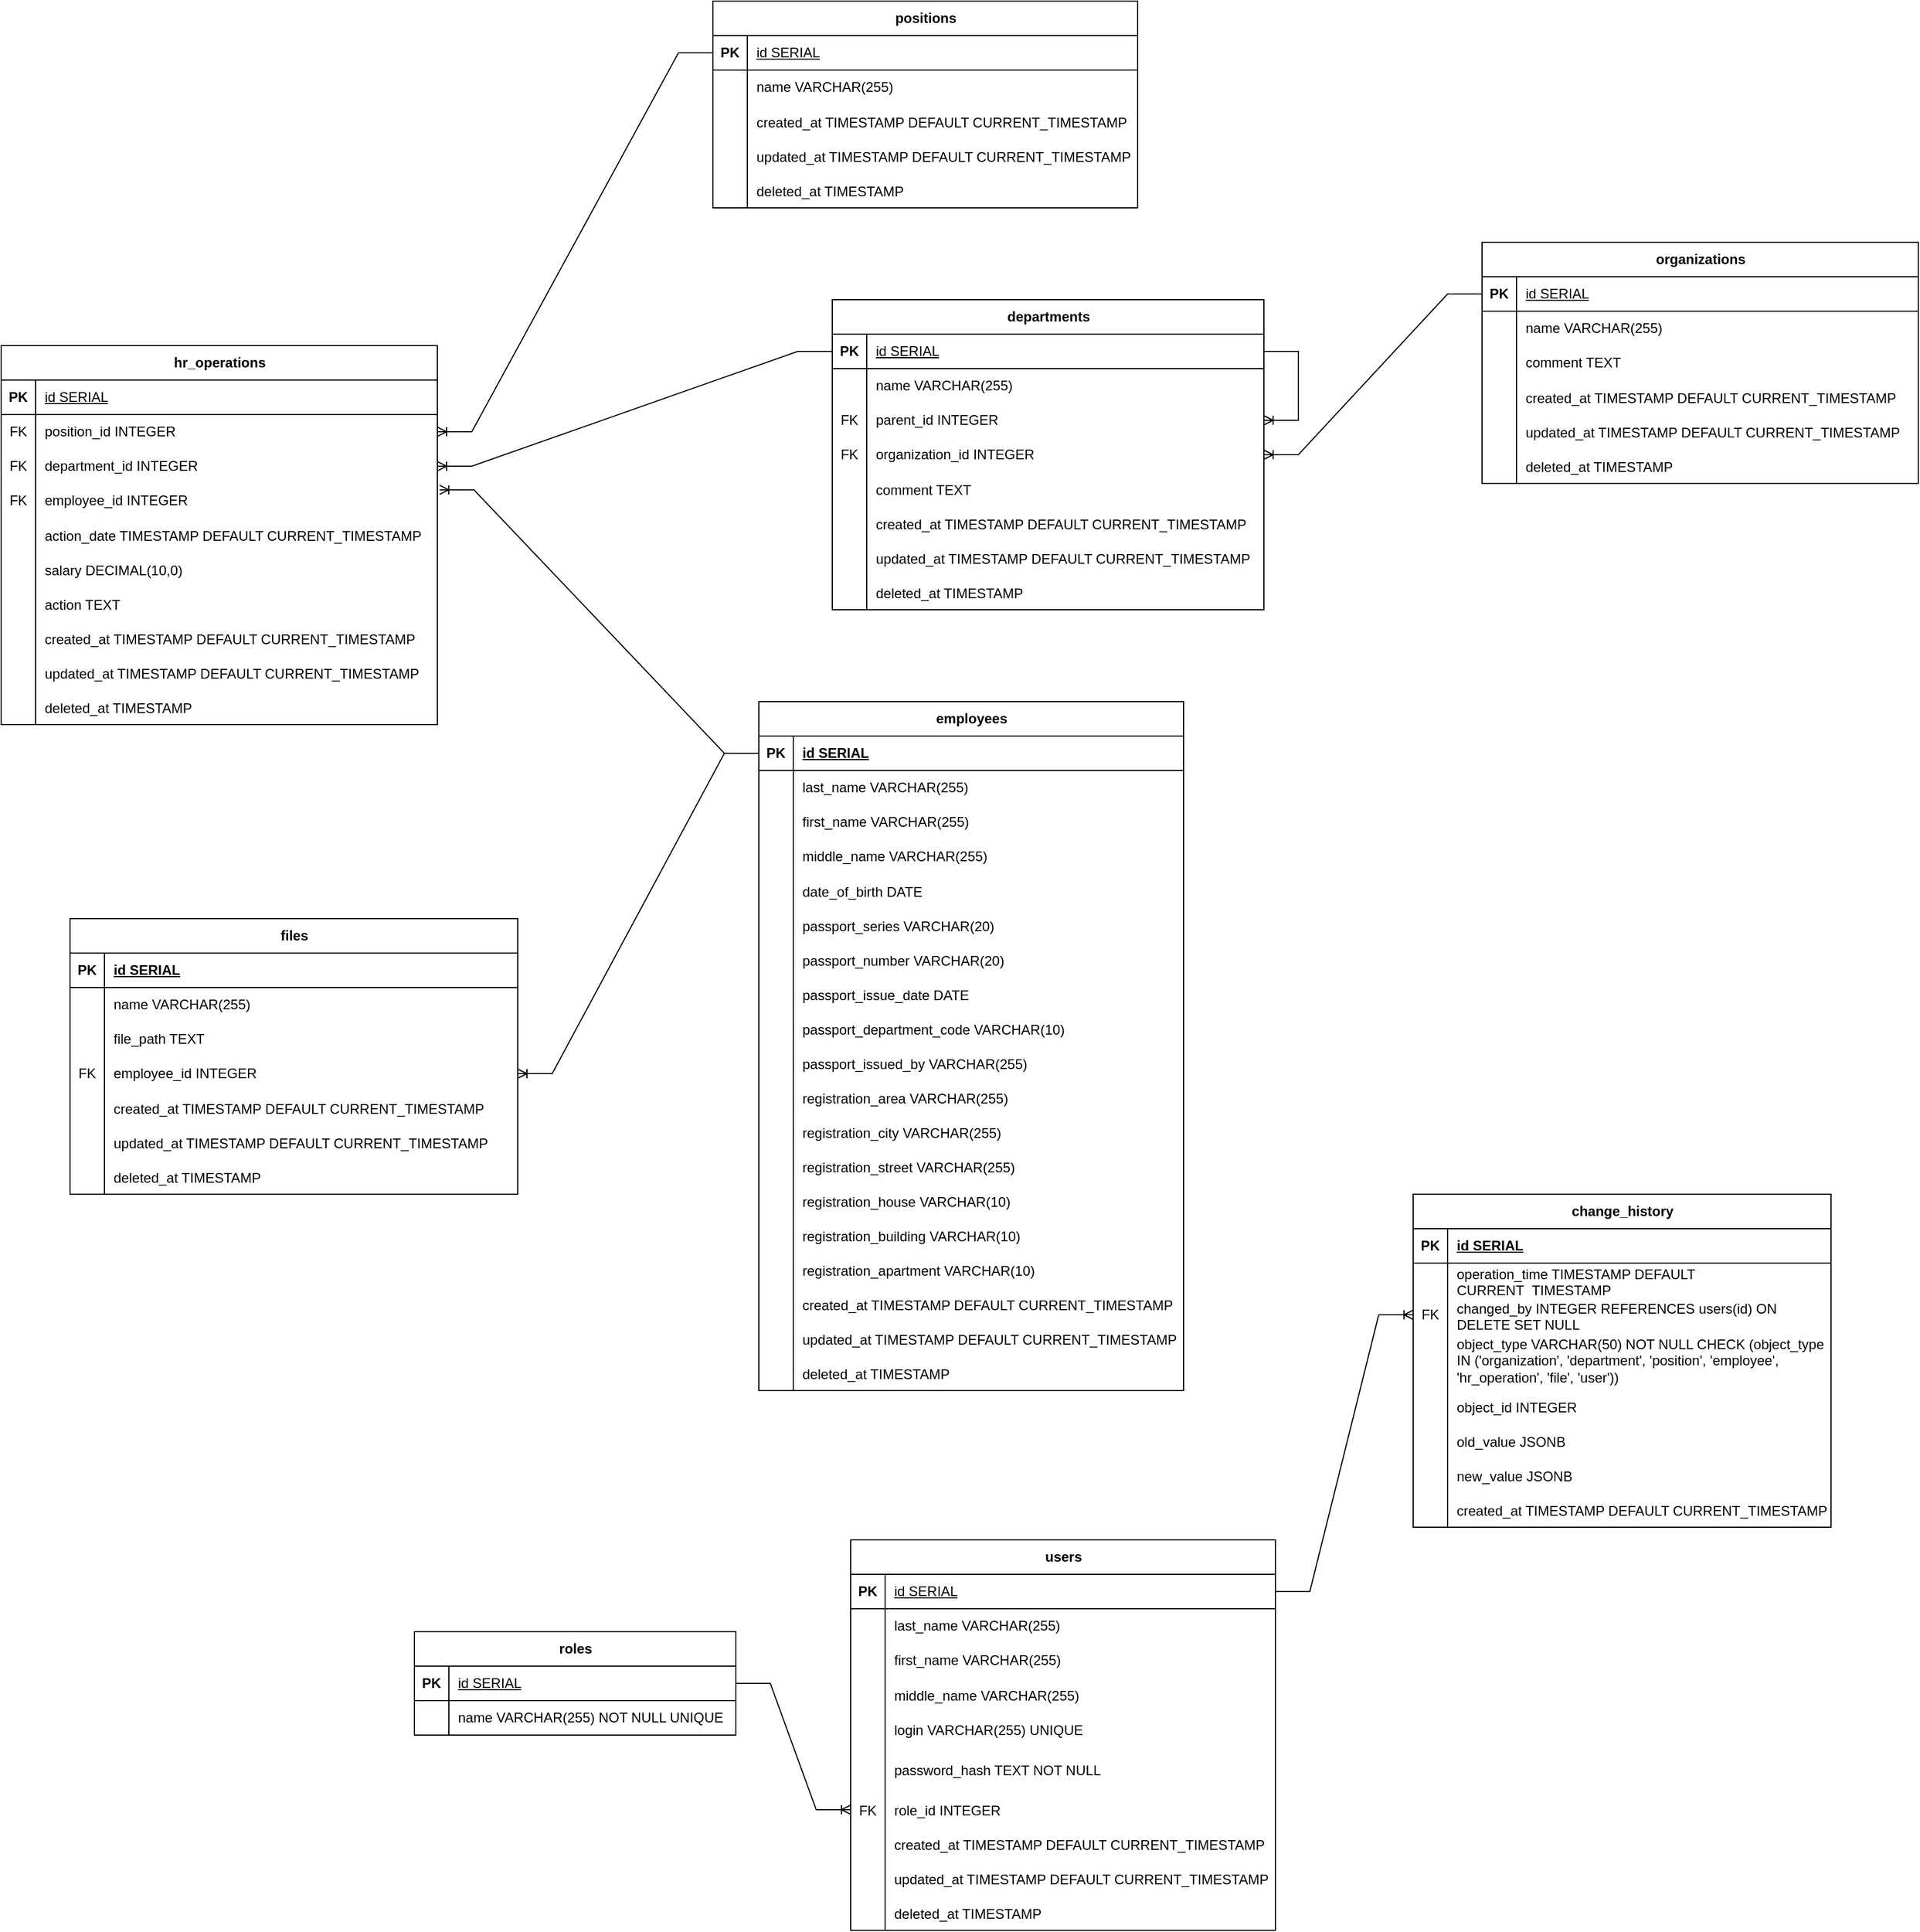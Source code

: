 <mxfile version="26.2.14">
  <diagram name="Страница — 1" id="F6BNLZ5ZItK91s1NyfkN">
    <mxGraphModel dx="1869" dy="580" grid="1" gridSize="10" guides="1" tooltips="1" connect="1" arrows="1" fold="1" page="1" pageScale="1" pageWidth="827" pageHeight="1169" math="0" shadow="0">
      <root>
        <mxCell id="0" />
        <mxCell id="1" parent="0" />
        <mxCell id="EZfQebRX8oi7bKWFrP2A-69" value="organizations" style="shape=table;startSize=30;container=1;collapsible=1;childLayout=tableLayout;fixedRows=1;rowLines=0;fontStyle=1;align=center;resizeLast=1;html=1;" parent="1" vertex="1">
          <mxGeometry x="980" y="400" width="380" height="210" as="geometry" />
        </mxCell>
        <mxCell id="EZfQebRX8oi7bKWFrP2A-70" value="" style="shape=tableRow;horizontal=0;startSize=0;swimlaneHead=0;swimlaneBody=0;fillColor=none;collapsible=0;dropTarget=0;points=[[0,0.5],[1,0.5]];portConstraint=eastwest;top=0;left=0;right=0;bottom=1;" parent="EZfQebRX8oi7bKWFrP2A-69" vertex="1">
          <mxGeometry y="30" width="380" height="30" as="geometry" />
        </mxCell>
        <mxCell id="EZfQebRX8oi7bKWFrP2A-71" value="PK" style="shape=partialRectangle;connectable=0;fillColor=none;top=0;left=0;bottom=0;right=0;fontStyle=1;overflow=hidden;whiteSpace=wrap;html=1;" parent="EZfQebRX8oi7bKWFrP2A-70" vertex="1">
          <mxGeometry width="30" height="30" as="geometry">
            <mxRectangle width="30" height="30" as="alternateBounds" />
          </mxGeometry>
        </mxCell>
        <mxCell id="EZfQebRX8oi7bKWFrP2A-72" value="&lt;span style=&quot;font-weight: 400;&quot;&gt;id SERIAL&lt;/span&gt;" style="shape=partialRectangle;connectable=0;fillColor=none;top=0;left=0;bottom=0;right=0;align=left;spacingLeft=6;fontStyle=5;overflow=hidden;whiteSpace=wrap;html=1;" parent="EZfQebRX8oi7bKWFrP2A-70" vertex="1">
          <mxGeometry x="30" width="350" height="30" as="geometry">
            <mxRectangle width="350" height="30" as="alternateBounds" />
          </mxGeometry>
        </mxCell>
        <mxCell id="EZfQebRX8oi7bKWFrP2A-73" value="" style="shape=tableRow;horizontal=0;startSize=0;swimlaneHead=0;swimlaneBody=0;fillColor=none;collapsible=0;dropTarget=0;points=[[0,0.5],[1,0.5]];portConstraint=eastwest;top=0;left=0;right=0;bottom=0;" parent="EZfQebRX8oi7bKWFrP2A-69" vertex="1">
          <mxGeometry y="60" width="380" height="30" as="geometry" />
        </mxCell>
        <mxCell id="EZfQebRX8oi7bKWFrP2A-74" value="" style="shape=partialRectangle;connectable=0;fillColor=none;top=0;left=0;bottom=0;right=0;editable=1;overflow=hidden;whiteSpace=wrap;html=1;" parent="EZfQebRX8oi7bKWFrP2A-73" vertex="1">
          <mxGeometry width="30" height="30" as="geometry">
            <mxRectangle width="30" height="30" as="alternateBounds" />
          </mxGeometry>
        </mxCell>
        <mxCell id="EZfQebRX8oi7bKWFrP2A-75" value="name VARCHAR(255)" style="shape=partialRectangle;connectable=0;fillColor=none;top=0;left=0;bottom=0;right=0;align=left;spacingLeft=6;overflow=hidden;whiteSpace=wrap;html=1;" parent="EZfQebRX8oi7bKWFrP2A-73" vertex="1">
          <mxGeometry x="30" width="350" height="30" as="geometry">
            <mxRectangle width="350" height="30" as="alternateBounds" />
          </mxGeometry>
        </mxCell>
        <mxCell id="EZfQebRX8oi7bKWFrP2A-76" value="" style="shape=tableRow;horizontal=0;startSize=0;swimlaneHead=0;swimlaneBody=0;fillColor=none;collapsible=0;dropTarget=0;points=[[0,0.5],[1,0.5]];portConstraint=eastwest;top=0;left=0;right=0;bottom=0;" parent="EZfQebRX8oi7bKWFrP2A-69" vertex="1">
          <mxGeometry y="90" width="380" height="30" as="geometry" />
        </mxCell>
        <mxCell id="EZfQebRX8oi7bKWFrP2A-77" value="" style="shape=partialRectangle;connectable=0;fillColor=none;top=0;left=0;bottom=0;right=0;editable=1;overflow=hidden;whiteSpace=wrap;html=1;" parent="EZfQebRX8oi7bKWFrP2A-76" vertex="1">
          <mxGeometry width="30" height="30" as="geometry">
            <mxRectangle width="30" height="30" as="alternateBounds" />
          </mxGeometry>
        </mxCell>
        <mxCell id="EZfQebRX8oi7bKWFrP2A-78" value="comment TEXT" style="shape=partialRectangle;connectable=0;fillColor=none;top=0;left=0;bottom=0;right=0;align=left;spacingLeft=6;overflow=hidden;whiteSpace=wrap;html=1;" parent="EZfQebRX8oi7bKWFrP2A-76" vertex="1">
          <mxGeometry x="30" width="350" height="30" as="geometry">
            <mxRectangle width="350" height="30" as="alternateBounds" />
          </mxGeometry>
        </mxCell>
        <mxCell id="hX5FZRr7TP-MQtU7kQyp-1" value="" style="shape=tableRow;horizontal=0;startSize=0;swimlaneHead=0;swimlaneBody=0;fillColor=none;collapsible=0;dropTarget=0;points=[[0,0.5],[1,0.5]];portConstraint=eastwest;top=0;left=0;right=0;bottom=0;" parent="EZfQebRX8oi7bKWFrP2A-69" vertex="1">
          <mxGeometry y="120" width="380" height="30" as="geometry" />
        </mxCell>
        <mxCell id="hX5FZRr7TP-MQtU7kQyp-2" value="" style="shape=partialRectangle;connectable=0;fillColor=none;top=0;left=0;bottom=0;right=0;editable=1;overflow=hidden;" parent="hX5FZRr7TP-MQtU7kQyp-1" vertex="1">
          <mxGeometry width="30" height="30" as="geometry">
            <mxRectangle width="30" height="30" as="alternateBounds" />
          </mxGeometry>
        </mxCell>
        <mxCell id="hX5FZRr7TP-MQtU7kQyp-3" value="created_at TIMESTAMP DEFAULT CURRENT_TIMESTAMP" style="shape=partialRectangle;connectable=0;fillColor=none;top=0;left=0;bottom=0;right=0;align=left;spacingLeft=6;overflow=hidden;" parent="hX5FZRr7TP-MQtU7kQyp-1" vertex="1">
          <mxGeometry x="30" width="350" height="30" as="geometry">
            <mxRectangle width="350" height="30" as="alternateBounds" />
          </mxGeometry>
        </mxCell>
        <mxCell id="hX5FZRr7TP-MQtU7kQyp-4" value="" style="shape=tableRow;horizontal=0;startSize=0;swimlaneHead=0;swimlaneBody=0;fillColor=none;collapsible=0;dropTarget=0;points=[[0,0.5],[1,0.5]];portConstraint=eastwest;top=0;left=0;right=0;bottom=0;" parent="EZfQebRX8oi7bKWFrP2A-69" vertex="1">
          <mxGeometry y="150" width="380" height="30" as="geometry" />
        </mxCell>
        <mxCell id="hX5FZRr7TP-MQtU7kQyp-5" value="" style="shape=partialRectangle;connectable=0;fillColor=none;top=0;left=0;bottom=0;right=0;editable=1;overflow=hidden;" parent="hX5FZRr7TP-MQtU7kQyp-4" vertex="1">
          <mxGeometry width="30" height="30" as="geometry">
            <mxRectangle width="30" height="30" as="alternateBounds" />
          </mxGeometry>
        </mxCell>
        <mxCell id="hX5FZRr7TP-MQtU7kQyp-6" value="updated_at TIMESTAMP DEFAULT CURRENT_TIMESTAMP" style="shape=partialRectangle;connectable=0;fillColor=none;top=0;left=0;bottom=0;right=0;align=left;spacingLeft=6;overflow=hidden;" parent="hX5FZRr7TP-MQtU7kQyp-4" vertex="1">
          <mxGeometry x="30" width="350" height="30" as="geometry">
            <mxRectangle width="350" height="30" as="alternateBounds" />
          </mxGeometry>
        </mxCell>
        <mxCell id="hX5FZRr7TP-MQtU7kQyp-7" value="" style="shape=tableRow;horizontal=0;startSize=0;swimlaneHead=0;swimlaneBody=0;fillColor=none;collapsible=0;dropTarget=0;points=[[0,0.5],[1,0.5]];portConstraint=eastwest;top=0;left=0;right=0;bottom=0;" parent="EZfQebRX8oi7bKWFrP2A-69" vertex="1">
          <mxGeometry y="180" width="380" height="30" as="geometry" />
        </mxCell>
        <mxCell id="hX5FZRr7TP-MQtU7kQyp-8" value="" style="shape=partialRectangle;connectable=0;fillColor=none;top=0;left=0;bottom=0;right=0;editable=1;overflow=hidden;" parent="hX5FZRr7TP-MQtU7kQyp-7" vertex="1">
          <mxGeometry width="30" height="30" as="geometry">
            <mxRectangle width="30" height="30" as="alternateBounds" />
          </mxGeometry>
        </mxCell>
        <mxCell id="hX5FZRr7TP-MQtU7kQyp-9" value="deleted_at TIMESTAMP" style="shape=partialRectangle;connectable=0;fillColor=none;top=0;left=0;bottom=0;right=0;align=left;spacingLeft=6;overflow=hidden;" parent="hX5FZRr7TP-MQtU7kQyp-7" vertex="1">
          <mxGeometry x="30" width="350" height="30" as="geometry">
            <mxRectangle width="350" height="30" as="alternateBounds" />
          </mxGeometry>
        </mxCell>
        <mxCell id="EZfQebRX8oi7bKWFrP2A-82" value="departments" style="shape=table;startSize=30;container=1;collapsible=1;childLayout=tableLayout;fixedRows=1;rowLines=0;fontStyle=1;align=center;resizeLast=1;html=1;" parent="1" vertex="1">
          <mxGeometry x="414" y="450" width="376" height="270" as="geometry" />
        </mxCell>
        <mxCell id="EZfQebRX8oi7bKWFrP2A-83" value="" style="shape=tableRow;horizontal=0;startSize=0;swimlaneHead=0;swimlaneBody=0;fillColor=none;collapsible=0;dropTarget=0;points=[[0,0.5],[1,0.5]];portConstraint=eastwest;top=0;left=0;right=0;bottom=1;" parent="EZfQebRX8oi7bKWFrP2A-82" vertex="1">
          <mxGeometry y="30" width="376" height="30" as="geometry" />
        </mxCell>
        <mxCell id="EZfQebRX8oi7bKWFrP2A-84" value="PK" style="shape=partialRectangle;connectable=0;fillColor=none;top=0;left=0;bottom=0;right=0;fontStyle=1;overflow=hidden;whiteSpace=wrap;html=1;" parent="EZfQebRX8oi7bKWFrP2A-83" vertex="1">
          <mxGeometry width="30" height="30" as="geometry">
            <mxRectangle width="30" height="30" as="alternateBounds" />
          </mxGeometry>
        </mxCell>
        <mxCell id="EZfQebRX8oi7bKWFrP2A-85" value="&lt;span style=&quot;font-weight: 400;&quot;&gt;id SERIAL&lt;/span&gt;" style="shape=partialRectangle;connectable=0;fillColor=none;top=0;left=0;bottom=0;right=0;align=left;spacingLeft=6;fontStyle=5;overflow=hidden;whiteSpace=wrap;html=1;" parent="EZfQebRX8oi7bKWFrP2A-83" vertex="1">
          <mxGeometry x="30" width="346" height="30" as="geometry">
            <mxRectangle width="346" height="30" as="alternateBounds" />
          </mxGeometry>
        </mxCell>
        <mxCell id="EZfQebRX8oi7bKWFrP2A-86" value="" style="shape=tableRow;horizontal=0;startSize=0;swimlaneHead=0;swimlaneBody=0;fillColor=none;collapsible=0;dropTarget=0;points=[[0,0.5],[1,0.5]];portConstraint=eastwest;top=0;left=0;right=0;bottom=0;" parent="EZfQebRX8oi7bKWFrP2A-82" vertex="1">
          <mxGeometry y="60" width="376" height="30" as="geometry" />
        </mxCell>
        <mxCell id="EZfQebRX8oi7bKWFrP2A-87" value="" style="shape=partialRectangle;connectable=0;fillColor=none;top=0;left=0;bottom=0;right=0;editable=1;overflow=hidden;whiteSpace=wrap;html=1;" parent="EZfQebRX8oi7bKWFrP2A-86" vertex="1">
          <mxGeometry width="30" height="30" as="geometry">
            <mxRectangle width="30" height="30" as="alternateBounds" />
          </mxGeometry>
        </mxCell>
        <mxCell id="EZfQebRX8oi7bKWFrP2A-88" value="name VARCHAR(255)" style="shape=partialRectangle;connectable=0;fillColor=none;top=0;left=0;bottom=0;right=0;align=left;spacingLeft=6;overflow=hidden;whiteSpace=wrap;html=1;" parent="EZfQebRX8oi7bKWFrP2A-86" vertex="1">
          <mxGeometry x="30" width="346" height="30" as="geometry">
            <mxRectangle width="346" height="30" as="alternateBounds" />
          </mxGeometry>
        </mxCell>
        <mxCell id="EZfQebRX8oi7bKWFrP2A-89" value="" style="shape=tableRow;horizontal=0;startSize=0;swimlaneHead=0;swimlaneBody=0;fillColor=none;collapsible=0;dropTarget=0;points=[[0,0.5],[1,0.5]];portConstraint=eastwest;top=0;left=0;right=0;bottom=0;" parent="EZfQebRX8oi7bKWFrP2A-82" vertex="1">
          <mxGeometry y="90" width="376" height="30" as="geometry" />
        </mxCell>
        <mxCell id="EZfQebRX8oi7bKWFrP2A-90" value="FK" style="shape=partialRectangle;connectable=0;fillColor=none;top=0;left=0;bottom=0;right=0;editable=1;overflow=hidden;whiteSpace=wrap;html=1;" parent="EZfQebRX8oi7bKWFrP2A-89" vertex="1">
          <mxGeometry width="30" height="30" as="geometry">
            <mxRectangle width="30" height="30" as="alternateBounds" />
          </mxGeometry>
        </mxCell>
        <mxCell id="EZfQebRX8oi7bKWFrP2A-91" value="parent_id INTEGER" style="shape=partialRectangle;connectable=0;fillColor=none;top=0;left=0;bottom=0;right=0;align=left;spacingLeft=6;overflow=hidden;whiteSpace=wrap;html=1;" parent="EZfQebRX8oi7bKWFrP2A-89" vertex="1">
          <mxGeometry x="30" width="346" height="30" as="geometry">
            <mxRectangle width="346" height="30" as="alternateBounds" />
          </mxGeometry>
        </mxCell>
        <mxCell id="EZfQebRX8oi7bKWFrP2A-92" value="" style="shape=tableRow;horizontal=0;startSize=0;swimlaneHead=0;swimlaneBody=0;fillColor=none;collapsible=0;dropTarget=0;points=[[0,0.5],[1,0.5]];portConstraint=eastwest;top=0;left=0;right=0;bottom=0;" parent="EZfQebRX8oi7bKWFrP2A-82" vertex="1">
          <mxGeometry y="120" width="376" height="30" as="geometry" />
        </mxCell>
        <mxCell id="EZfQebRX8oi7bKWFrP2A-93" value="FK" style="shape=partialRectangle;connectable=0;fillColor=none;top=0;left=0;bottom=0;right=0;editable=1;overflow=hidden;whiteSpace=wrap;html=1;" parent="EZfQebRX8oi7bKWFrP2A-92" vertex="1">
          <mxGeometry width="30" height="30" as="geometry">
            <mxRectangle width="30" height="30" as="alternateBounds" />
          </mxGeometry>
        </mxCell>
        <mxCell id="EZfQebRX8oi7bKWFrP2A-94" value="&lt;span style=&quot;text-wrap-mode: nowrap;&quot;&gt;organization_id INTEGER&lt;/span&gt;" style="shape=partialRectangle;connectable=0;fillColor=none;top=0;left=0;bottom=0;right=0;align=left;spacingLeft=6;overflow=hidden;whiteSpace=wrap;html=1;" parent="EZfQebRX8oi7bKWFrP2A-92" vertex="1">
          <mxGeometry x="30" width="346" height="30" as="geometry">
            <mxRectangle width="346" height="30" as="alternateBounds" />
          </mxGeometry>
        </mxCell>
        <mxCell id="EZfQebRX8oi7bKWFrP2A-98" value="" style="shape=tableRow;horizontal=0;startSize=0;swimlaneHead=0;swimlaneBody=0;fillColor=none;collapsible=0;dropTarget=0;points=[[0,0.5],[1,0.5]];portConstraint=eastwest;top=0;left=0;right=0;bottom=0;" parent="EZfQebRX8oi7bKWFrP2A-82" vertex="1">
          <mxGeometry y="150" width="376" height="30" as="geometry" />
        </mxCell>
        <mxCell id="EZfQebRX8oi7bKWFrP2A-99" value="" style="shape=partialRectangle;connectable=0;fillColor=none;top=0;left=0;bottom=0;right=0;editable=1;overflow=hidden;" parent="EZfQebRX8oi7bKWFrP2A-98" vertex="1">
          <mxGeometry width="30" height="30" as="geometry">
            <mxRectangle width="30" height="30" as="alternateBounds" />
          </mxGeometry>
        </mxCell>
        <mxCell id="EZfQebRX8oi7bKWFrP2A-100" value="comment TEXT" style="shape=partialRectangle;connectable=0;fillColor=none;top=0;left=0;bottom=0;right=0;align=left;spacingLeft=6;overflow=hidden;" parent="EZfQebRX8oi7bKWFrP2A-98" vertex="1">
          <mxGeometry x="30" width="346" height="30" as="geometry">
            <mxRectangle width="346" height="30" as="alternateBounds" />
          </mxGeometry>
        </mxCell>
        <mxCell id="EZfQebRX8oi7bKWFrP2A-101" value="" style="edgeStyle=entityRelationEdgeStyle;fontSize=12;html=1;endArrow=ERoneToMany;rounded=0;entryX=1;entryY=0.5;entryDx=0;entryDy=0;exitX=1;exitY=0.5;exitDx=0;exitDy=0;" parent="EZfQebRX8oi7bKWFrP2A-82" source="EZfQebRX8oi7bKWFrP2A-83" target="EZfQebRX8oi7bKWFrP2A-89" edge="1">
          <mxGeometry width="100" height="100" relative="1" as="geometry">
            <mxPoint x="250" y="160" as="sourcePoint" />
            <mxPoint x="350" y="60" as="targetPoint" />
          </mxGeometry>
        </mxCell>
        <mxCell id="hX5FZRr7TP-MQtU7kQyp-14" value="" style="shape=tableRow;horizontal=0;startSize=0;swimlaneHead=0;swimlaneBody=0;fillColor=none;collapsible=0;dropTarget=0;points=[[0,0.5],[1,0.5]];portConstraint=eastwest;top=0;left=0;right=0;bottom=0;" parent="EZfQebRX8oi7bKWFrP2A-82" vertex="1">
          <mxGeometry y="180" width="376" height="30" as="geometry" />
        </mxCell>
        <mxCell id="hX5FZRr7TP-MQtU7kQyp-15" value="" style="shape=partialRectangle;connectable=0;fillColor=none;top=0;left=0;bottom=0;right=0;editable=1;overflow=hidden;" parent="hX5FZRr7TP-MQtU7kQyp-14" vertex="1">
          <mxGeometry width="30" height="30" as="geometry">
            <mxRectangle width="30" height="30" as="alternateBounds" />
          </mxGeometry>
        </mxCell>
        <mxCell id="hX5FZRr7TP-MQtU7kQyp-16" value="created_at TIMESTAMP DEFAULT CURRENT_TIMESTAMP" style="shape=partialRectangle;connectable=0;fillColor=none;top=0;left=0;bottom=0;right=0;align=left;spacingLeft=6;overflow=hidden;" parent="hX5FZRr7TP-MQtU7kQyp-14" vertex="1">
          <mxGeometry x="30" width="346" height="30" as="geometry">
            <mxRectangle width="346" height="30" as="alternateBounds" />
          </mxGeometry>
        </mxCell>
        <mxCell id="hX5FZRr7TP-MQtU7kQyp-17" value="" style="shape=tableRow;horizontal=0;startSize=0;swimlaneHead=0;swimlaneBody=0;fillColor=none;collapsible=0;dropTarget=0;points=[[0,0.5],[1,0.5]];portConstraint=eastwest;top=0;left=0;right=0;bottom=0;" parent="EZfQebRX8oi7bKWFrP2A-82" vertex="1">
          <mxGeometry y="210" width="376" height="30" as="geometry" />
        </mxCell>
        <mxCell id="hX5FZRr7TP-MQtU7kQyp-18" value="" style="shape=partialRectangle;connectable=0;fillColor=none;top=0;left=0;bottom=0;right=0;editable=1;overflow=hidden;" parent="hX5FZRr7TP-MQtU7kQyp-17" vertex="1">
          <mxGeometry width="30" height="30" as="geometry">
            <mxRectangle width="30" height="30" as="alternateBounds" />
          </mxGeometry>
        </mxCell>
        <mxCell id="hX5FZRr7TP-MQtU7kQyp-19" value="updated_at TIMESTAMP DEFAULT CURRENT_TIMESTAMP" style="shape=partialRectangle;connectable=0;fillColor=none;top=0;left=0;bottom=0;right=0;align=left;spacingLeft=6;overflow=hidden;" parent="hX5FZRr7TP-MQtU7kQyp-17" vertex="1">
          <mxGeometry x="30" width="346" height="30" as="geometry">
            <mxRectangle width="346" height="30" as="alternateBounds" />
          </mxGeometry>
        </mxCell>
        <mxCell id="hX5FZRr7TP-MQtU7kQyp-11" value="" style="shape=tableRow;horizontal=0;startSize=0;swimlaneHead=0;swimlaneBody=0;fillColor=none;collapsible=0;dropTarget=0;points=[[0,0.5],[1,0.5]];portConstraint=eastwest;top=0;left=0;right=0;bottom=0;" parent="EZfQebRX8oi7bKWFrP2A-82" vertex="1">
          <mxGeometry y="240" width="376" height="30" as="geometry" />
        </mxCell>
        <mxCell id="hX5FZRr7TP-MQtU7kQyp-12" value="" style="shape=partialRectangle;connectable=0;fillColor=none;top=0;left=0;bottom=0;right=0;editable=1;overflow=hidden;" parent="hX5FZRr7TP-MQtU7kQyp-11" vertex="1">
          <mxGeometry width="30" height="30" as="geometry">
            <mxRectangle width="30" height="30" as="alternateBounds" />
          </mxGeometry>
        </mxCell>
        <mxCell id="hX5FZRr7TP-MQtU7kQyp-13" value="deleted_at TIMESTAMP" style="shape=partialRectangle;connectable=0;fillColor=none;top=0;left=0;bottom=0;right=0;align=left;spacingLeft=6;overflow=hidden;" parent="hX5FZRr7TP-MQtU7kQyp-11" vertex="1">
          <mxGeometry x="30" width="346" height="30" as="geometry">
            <mxRectangle width="346" height="30" as="alternateBounds" />
          </mxGeometry>
        </mxCell>
        <mxCell id="EZfQebRX8oi7bKWFrP2A-102" value="" style="edgeStyle=entityRelationEdgeStyle;fontSize=12;html=1;endArrow=ERoneToMany;rounded=0;entryX=1;entryY=0.5;entryDx=0;entryDy=0;exitX=0;exitY=0.5;exitDx=0;exitDy=0;" parent="1" source="EZfQebRX8oi7bKWFrP2A-70" target="EZfQebRX8oi7bKWFrP2A-92" edge="1">
          <mxGeometry width="100" height="100" relative="1" as="geometry">
            <mxPoint x="630" y="685" as="sourcePoint" />
            <mxPoint x="730" y="585" as="targetPoint" />
          </mxGeometry>
        </mxCell>
        <mxCell id="EZfQebRX8oi7bKWFrP2A-103" value="positions" style="shape=table;startSize=30;container=1;collapsible=1;childLayout=tableLayout;fixedRows=1;rowLines=0;fontStyle=1;align=center;resizeLast=1;html=1;" parent="1" vertex="1">
          <mxGeometry x="310" y="190" width="370" height="180" as="geometry" />
        </mxCell>
        <mxCell id="EZfQebRX8oi7bKWFrP2A-104" value="" style="shape=tableRow;horizontal=0;startSize=0;swimlaneHead=0;swimlaneBody=0;fillColor=none;collapsible=0;dropTarget=0;points=[[0,0.5],[1,0.5]];portConstraint=eastwest;top=0;left=0;right=0;bottom=1;" parent="EZfQebRX8oi7bKWFrP2A-103" vertex="1">
          <mxGeometry y="30" width="370" height="30" as="geometry" />
        </mxCell>
        <mxCell id="EZfQebRX8oi7bKWFrP2A-105" value="PK" style="shape=partialRectangle;connectable=0;fillColor=none;top=0;left=0;bottom=0;right=0;fontStyle=1;overflow=hidden;whiteSpace=wrap;html=1;" parent="EZfQebRX8oi7bKWFrP2A-104" vertex="1">
          <mxGeometry width="30" height="30" as="geometry">
            <mxRectangle width="30" height="30" as="alternateBounds" />
          </mxGeometry>
        </mxCell>
        <mxCell id="EZfQebRX8oi7bKWFrP2A-106" value="&lt;span style=&quot;font-weight: 400;&quot;&gt;id SERIAL&lt;/span&gt;" style="shape=partialRectangle;connectable=0;fillColor=none;top=0;left=0;bottom=0;right=0;align=left;spacingLeft=6;fontStyle=5;overflow=hidden;whiteSpace=wrap;html=1;" parent="EZfQebRX8oi7bKWFrP2A-104" vertex="1">
          <mxGeometry x="30" width="340" height="30" as="geometry">
            <mxRectangle width="340" height="30" as="alternateBounds" />
          </mxGeometry>
        </mxCell>
        <mxCell id="EZfQebRX8oi7bKWFrP2A-107" value="" style="shape=tableRow;horizontal=0;startSize=0;swimlaneHead=0;swimlaneBody=0;fillColor=none;collapsible=0;dropTarget=0;points=[[0,0.5],[1,0.5]];portConstraint=eastwest;top=0;left=0;right=0;bottom=0;" parent="EZfQebRX8oi7bKWFrP2A-103" vertex="1">
          <mxGeometry y="60" width="370" height="30" as="geometry" />
        </mxCell>
        <mxCell id="EZfQebRX8oi7bKWFrP2A-108" value="" style="shape=partialRectangle;connectable=0;fillColor=none;top=0;left=0;bottom=0;right=0;editable=1;overflow=hidden;whiteSpace=wrap;html=1;" parent="EZfQebRX8oi7bKWFrP2A-107" vertex="1">
          <mxGeometry width="30" height="30" as="geometry">
            <mxRectangle width="30" height="30" as="alternateBounds" />
          </mxGeometry>
        </mxCell>
        <mxCell id="EZfQebRX8oi7bKWFrP2A-109" value="name VARCHAR(255)" style="shape=partialRectangle;connectable=0;fillColor=none;top=0;left=0;bottom=0;right=0;align=left;spacingLeft=6;overflow=hidden;whiteSpace=wrap;html=1;" parent="EZfQebRX8oi7bKWFrP2A-107" vertex="1">
          <mxGeometry x="30" width="340" height="30" as="geometry">
            <mxRectangle width="340" height="30" as="alternateBounds" />
          </mxGeometry>
        </mxCell>
        <mxCell id="hX5FZRr7TP-MQtU7kQyp-20" value="" style="shape=tableRow;horizontal=0;startSize=0;swimlaneHead=0;swimlaneBody=0;fillColor=none;collapsible=0;dropTarget=0;points=[[0,0.5],[1,0.5]];portConstraint=eastwest;top=0;left=0;right=0;bottom=0;" parent="EZfQebRX8oi7bKWFrP2A-103" vertex="1">
          <mxGeometry y="90" width="370" height="30" as="geometry" />
        </mxCell>
        <mxCell id="hX5FZRr7TP-MQtU7kQyp-21" value="" style="shape=partialRectangle;connectable=0;fillColor=none;top=0;left=0;bottom=0;right=0;editable=1;overflow=hidden;" parent="hX5FZRr7TP-MQtU7kQyp-20" vertex="1">
          <mxGeometry width="30" height="30" as="geometry">
            <mxRectangle width="30" height="30" as="alternateBounds" />
          </mxGeometry>
        </mxCell>
        <mxCell id="hX5FZRr7TP-MQtU7kQyp-22" value="created_at TIMESTAMP DEFAULT CURRENT_TIMESTAMP" style="shape=partialRectangle;connectable=0;fillColor=none;top=0;left=0;bottom=0;right=0;align=left;spacingLeft=6;overflow=hidden;" parent="hX5FZRr7TP-MQtU7kQyp-20" vertex="1">
          <mxGeometry x="30" width="340" height="30" as="geometry">
            <mxRectangle width="340" height="30" as="alternateBounds" />
          </mxGeometry>
        </mxCell>
        <mxCell id="wIHZyGatzFs2G8WBUrKl-1" value="" style="shape=tableRow;horizontal=0;startSize=0;swimlaneHead=0;swimlaneBody=0;fillColor=none;collapsible=0;dropTarget=0;points=[[0,0.5],[1,0.5]];portConstraint=eastwest;top=0;left=0;right=0;bottom=0;" parent="EZfQebRX8oi7bKWFrP2A-103" vertex="1">
          <mxGeometry y="120" width="370" height="30" as="geometry" />
        </mxCell>
        <mxCell id="wIHZyGatzFs2G8WBUrKl-2" value="" style="shape=partialRectangle;connectable=0;fillColor=none;top=0;left=0;bottom=0;right=0;editable=1;overflow=hidden;" parent="wIHZyGatzFs2G8WBUrKl-1" vertex="1">
          <mxGeometry width="30" height="30" as="geometry">
            <mxRectangle width="30" height="30" as="alternateBounds" />
          </mxGeometry>
        </mxCell>
        <mxCell id="wIHZyGatzFs2G8WBUrKl-3" value="updated_at TIMESTAMP DEFAULT CURRENT_TIMESTAMP" style="shape=partialRectangle;connectable=0;fillColor=none;top=0;left=0;bottom=0;right=0;align=left;spacingLeft=6;overflow=hidden;" parent="wIHZyGatzFs2G8WBUrKl-1" vertex="1">
          <mxGeometry x="30" width="340" height="30" as="geometry">
            <mxRectangle width="340" height="30" as="alternateBounds" />
          </mxGeometry>
        </mxCell>
        <mxCell id="hX5FZRr7TP-MQtU7kQyp-23" value="" style="shape=tableRow;horizontal=0;startSize=0;swimlaneHead=0;swimlaneBody=0;fillColor=none;collapsible=0;dropTarget=0;points=[[0,0.5],[1,0.5]];portConstraint=eastwest;top=0;left=0;right=0;bottom=0;" parent="EZfQebRX8oi7bKWFrP2A-103" vertex="1">
          <mxGeometry y="150" width="370" height="30" as="geometry" />
        </mxCell>
        <mxCell id="hX5FZRr7TP-MQtU7kQyp-24" value="" style="shape=partialRectangle;connectable=0;fillColor=none;top=0;left=0;bottom=0;right=0;editable=1;overflow=hidden;" parent="hX5FZRr7TP-MQtU7kQyp-23" vertex="1">
          <mxGeometry width="30" height="30" as="geometry">
            <mxRectangle width="30" height="30" as="alternateBounds" />
          </mxGeometry>
        </mxCell>
        <mxCell id="hX5FZRr7TP-MQtU7kQyp-25" value="deleted_at TIMESTAMP" style="shape=partialRectangle;connectable=0;fillColor=none;top=0;left=0;bottom=0;right=0;align=left;spacingLeft=6;overflow=hidden;" parent="hX5FZRr7TP-MQtU7kQyp-23" vertex="1">
          <mxGeometry x="30" width="340" height="30" as="geometry">
            <mxRectangle width="340" height="30" as="alternateBounds" />
          </mxGeometry>
        </mxCell>
        <mxCell id="EZfQebRX8oi7bKWFrP2A-116" value="roles" style="shape=table;startSize=30;container=1;collapsible=1;childLayout=tableLayout;fixedRows=1;rowLines=0;fontStyle=1;align=center;resizeLast=1;html=1;" parent="1" vertex="1">
          <mxGeometry x="50" y="1610" width="280" height="90" as="geometry" />
        </mxCell>
        <mxCell id="EZfQebRX8oi7bKWFrP2A-117" value="" style="shape=tableRow;horizontal=0;startSize=0;swimlaneHead=0;swimlaneBody=0;fillColor=none;collapsible=0;dropTarget=0;points=[[0,0.5],[1,0.5]];portConstraint=eastwest;top=0;left=0;right=0;bottom=1;" parent="EZfQebRX8oi7bKWFrP2A-116" vertex="1">
          <mxGeometry y="30" width="280" height="30" as="geometry" />
        </mxCell>
        <mxCell id="EZfQebRX8oi7bKWFrP2A-118" value="PK" style="shape=partialRectangle;connectable=0;fillColor=none;top=0;left=0;bottom=0;right=0;fontStyle=1;overflow=hidden;whiteSpace=wrap;html=1;" parent="EZfQebRX8oi7bKWFrP2A-117" vertex="1">
          <mxGeometry width="30" height="30" as="geometry">
            <mxRectangle width="30" height="30" as="alternateBounds" />
          </mxGeometry>
        </mxCell>
        <mxCell id="EZfQebRX8oi7bKWFrP2A-119" value="&lt;span style=&quot;font-weight: 400;&quot;&gt;id SERIAL&lt;/span&gt;" style="shape=partialRectangle;connectable=0;fillColor=none;top=0;left=0;bottom=0;right=0;align=left;spacingLeft=6;fontStyle=5;overflow=hidden;whiteSpace=wrap;html=1;" parent="EZfQebRX8oi7bKWFrP2A-117" vertex="1">
          <mxGeometry x="30" width="250" height="30" as="geometry">
            <mxRectangle width="250" height="30" as="alternateBounds" />
          </mxGeometry>
        </mxCell>
        <mxCell id="EZfQebRX8oi7bKWFrP2A-120" value="" style="shape=tableRow;horizontal=0;startSize=0;swimlaneHead=0;swimlaneBody=0;fillColor=none;collapsible=0;dropTarget=0;points=[[0,0.5],[1,0.5]];portConstraint=eastwest;top=0;left=0;right=0;bottom=0;" parent="EZfQebRX8oi7bKWFrP2A-116" vertex="1">
          <mxGeometry y="60" width="280" height="30" as="geometry" />
        </mxCell>
        <mxCell id="EZfQebRX8oi7bKWFrP2A-121" value="" style="shape=partialRectangle;connectable=0;fillColor=none;top=0;left=0;bottom=0;right=0;editable=1;overflow=hidden;whiteSpace=wrap;html=1;" parent="EZfQebRX8oi7bKWFrP2A-120" vertex="1">
          <mxGeometry width="30" height="30" as="geometry">
            <mxRectangle width="30" height="30" as="alternateBounds" />
          </mxGeometry>
        </mxCell>
        <mxCell id="EZfQebRX8oi7bKWFrP2A-122" value="name VARCHAR(255) NOT NULL UNIQUE" style="shape=partialRectangle;connectable=0;fillColor=none;top=0;left=0;bottom=0;right=0;align=left;spacingLeft=6;overflow=hidden;whiteSpace=wrap;html=1;" parent="EZfQebRX8oi7bKWFrP2A-120" vertex="1">
          <mxGeometry x="30" width="250" height="30" as="geometry">
            <mxRectangle width="250" height="30" as="alternateBounds" />
          </mxGeometry>
        </mxCell>
        <mxCell id="EZfQebRX8oi7bKWFrP2A-129" value="hr_operations" style="shape=table;startSize=30;container=1;collapsible=1;childLayout=tableLayout;fixedRows=1;rowLines=0;fontStyle=1;align=center;resizeLast=1;html=1;" parent="1" vertex="1">
          <mxGeometry x="-310" y="490" width="380" height="330" as="geometry" />
        </mxCell>
        <mxCell id="EZfQebRX8oi7bKWFrP2A-130" value="" style="shape=tableRow;horizontal=0;startSize=0;swimlaneHead=0;swimlaneBody=0;fillColor=none;collapsible=0;dropTarget=0;points=[[0,0.5],[1,0.5]];portConstraint=eastwest;top=0;left=0;right=0;bottom=1;" parent="EZfQebRX8oi7bKWFrP2A-129" vertex="1">
          <mxGeometry y="30" width="380" height="30" as="geometry" />
        </mxCell>
        <mxCell id="EZfQebRX8oi7bKWFrP2A-131" value="PK" style="shape=partialRectangle;connectable=0;fillColor=none;top=0;left=0;bottom=0;right=0;fontStyle=1;overflow=hidden;whiteSpace=wrap;html=1;" parent="EZfQebRX8oi7bKWFrP2A-130" vertex="1">
          <mxGeometry width="30" height="30" as="geometry">
            <mxRectangle width="30" height="30" as="alternateBounds" />
          </mxGeometry>
        </mxCell>
        <mxCell id="EZfQebRX8oi7bKWFrP2A-132" value="&lt;span style=&quot;font-weight: 400;&quot;&gt;id SERIAL&lt;/span&gt;" style="shape=partialRectangle;connectable=0;fillColor=none;top=0;left=0;bottom=0;right=0;align=left;spacingLeft=6;fontStyle=5;overflow=hidden;whiteSpace=wrap;html=1;" parent="EZfQebRX8oi7bKWFrP2A-130" vertex="1">
          <mxGeometry x="30" width="350" height="30" as="geometry">
            <mxRectangle width="350" height="30" as="alternateBounds" />
          </mxGeometry>
        </mxCell>
        <mxCell id="EZfQebRX8oi7bKWFrP2A-133" value="" style="shape=tableRow;horizontal=0;startSize=0;swimlaneHead=0;swimlaneBody=0;fillColor=none;collapsible=0;dropTarget=0;points=[[0,0.5],[1,0.5]];portConstraint=eastwest;top=0;left=0;right=0;bottom=0;" parent="EZfQebRX8oi7bKWFrP2A-129" vertex="1">
          <mxGeometry y="60" width="380" height="30" as="geometry" />
        </mxCell>
        <mxCell id="EZfQebRX8oi7bKWFrP2A-134" value="FK" style="shape=partialRectangle;connectable=0;fillColor=none;top=0;left=0;bottom=0;right=0;editable=1;overflow=hidden;whiteSpace=wrap;html=1;" parent="EZfQebRX8oi7bKWFrP2A-133" vertex="1">
          <mxGeometry width="30" height="30" as="geometry">
            <mxRectangle width="30" height="30" as="alternateBounds" />
          </mxGeometry>
        </mxCell>
        <mxCell id="EZfQebRX8oi7bKWFrP2A-135" value="position_id INTEGER" style="shape=partialRectangle;connectable=0;fillColor=none;top=0;left=0;bottom=0;right=0;align=left;spacingLeft=6;overflow=hidden;whiteSpace=wrap;html=1;" parent="EZfQebRX8oi7bKWFrP2A-133" vertex="1">
          <mxGeometry x="30" width="350" height="30" as="geometry">
            <mxRectangle width="350" height="30" as="alternateBounds" />
          </mxGeometry>
        </mxCell>
        <mxCell id="EZfQebRX8oi7bKWFrP2A-136" value="" style="shape=tableRow;horizontal=0;startSize=0;swimlaneHead=0;swimlaneBody=0;fillColor=none;collapsible=0;dropTarget=0;points=[[0,0.5],[1,0.5]];portConstraint=eastwest;top=0;left=0;right=0;bottom=0;" parent="EZfQebRX8oi7bKWFrP2A-129" vertex="1">
          <mxGeometry y="90" width="380" height="30" as="geometry" />
        </mxCell>
        <mxCell id="EZfQebRX8oi7bKWFrP2A-137" value="FK" style="shape=partialRectangle;connectable=0;fillColor=none;top=0;left=0;bottom=0;right=0;editable=1;overflow=hidden;whiteSpace=wrap;html=1;" parent="EZfQebRX8oi7bKWFrP2A-136" vertex="1">
          <mxGeometry width="30" height="30" as="geometry">
            <mxRectangle width="30" height="30" as="alternateBounds" />
          </mxGeometry>
        </mxCell>
        <mxCell id="EZfQebRX8oi7bKWFrP2A-138" value="department_id INTEGER" style="shape=partialRectangle;connectable=0;fillColor=none;top=0;left=0;bottom=0;right=0;align=left;spacingLeft=6;overflow=hidden;whiteSpace=wrap;html=1;" parent="EZfQebRX8oi7bKWFrP2A-136" vertex="1">
          <mxGeometry x="30" width="350" height="30" as="geometry">
            <mxRectangle width="350" height="30" as="alternateBounds" />
          </mxGeometry>
        </mxCell>
        <mxCell id="EZfQebRX8oi7bKWFrP2A-139" value="" style="shape=tableRow;horizontal=0;startSize=0;swimlaneHead=0;swimlaneBody=0;fillColor=none;collapsible=0;dropTarget=0;points=[[0,0.5],[1,0.5]];portConstraint=eastwest;top=0;left=0;right=0;bottom=0;" parent="EZfQebRX8oi7bKWFrP2A-129" vertex="1">
          <mxGeometry y="120" width="380" height="30" as="geometry" />
        </mxCell>
        <mxCell id="EZfQebRX8oi7bKWFrP2A-140" value="FK" style="shape=partialRectangle;connectable=0;fillColor=none;top=0;left=0;bottom=0;right=0;editable=1;overflow=hidden;whiteSpace=wrap;html=1;" parent="EZfQebRX8oi7bKWFrP2A-139" vertex="1">
          <mxGeometry width="30" height="30" as="geometry">
            <mxRectangle width="30" height="30" as="alternateBounds" />
          </mxGeometry>
        </mxCell>
        <mxCell id="EZfQebRX8oi7bKWFrP2A-141" value="employee_id INTEGER" style="shape=partialRectangle;connectable=0;fillColor=none;top=0;left=0;bottom=0;right=0;align=left;spacingLeft=6;overflow=hidden;whiteSpace=wrap;html=1;" parent="EZfQebRX8oi7bKWFrP2A-139" vertex="1">
          <mxGeometry x="30" width="350" height="30" as="geometry">
            <mxRectangle width="350" height="30" as="alternateBounds" />
          </mxGeometry>
        </mxCell>
        <mxCell id="EZfQebRX8oi7bKWFrP2A-142" value="" style="shape=tableRow;horizontal=0;startSize=0;swimlaneHead=0;swimlaneBody=0;fillColor=none;collapsible=0;dropTarget=0;points=[[0,0.5],[1,0.5]];portConstraint=eastwest;top=0;left=0;right=0;bottom=0;" parent="EZfQebRX8oi7bKWFrP2A-129" vertex="1">
          <mxGeometry y="150" width="380" height="30" as="geometry" />
        </mxCell>
        <mxCell id="EZfQebRX8oi7bKWFrP2A-143" value="" style="shape=partialRectangle;connectable=0;fillColor=none;top=0;left=0;bottom=0;right=0;editable=1;overflow=hidden;" parent="EZfQebRX8oi7bKWFrP2A-142" vertex="1">
          <mxGeometry width="30" height="30" as="geometry">
            <mxRectangle width="30" height="30" as="alternateBounds" />
          </mxGeometry>
        </mxCell>
        <mxCell id="EZfQebRX8oi7bKWFrP2A-144" value="action_date TIMESTAMP DEFAULT CURRENT_TIMESTAMP" style="shape=partialRectangle;connectable=0;fillColor=none;top=0;left=0;bottom=0;right=0;align=left;spacingLeft=6;overflow=hidden;" parent="EZfQebRX8oi7bKWFrP2A-142" vertex="1">
          <mxGeometry x="30" width="350" height="30" as="geometry">
            <mxRectangle width="350" height="30" as="alternateBounds" />
          </mxGeometry>
        </mxCell>
        <mxCell id="EZfQebRX8oi7bKWFrP2A-145" value="" style="shape=tableRow;horizontal=0;startSize=0;swimlaneHead=0;swimlaneBody=0;fillColor=none;collapsible=0;dropTarget=0;points=[[0,0.5],[1,0.5]];portConstraint=eastwest;top=0;left=0;right=0;bottom=0;" parent="EZfQebRX8oi7bKWFrP2A-129" vertex="1">
          <mxGeometry y="180" width="380" height="30" as="geometry" />
        </mxCell>
        <mxCell id="EZfQebRX8oi7bKWFrP2A-146" value="" style="shape=partialRectangle;connectable=0;fillColor=none;top=0;left=0;bottom=0;right=0;editable=1;overflow=hidden;" parent="EZfQebRX8oi7bKWFrP2A-145" vertex="1">
          <mxGeometry width="30" height="30" as="geometry">
            <mxRectangle width="30" height="30" as="alternateBounds" />
          </mxGeometry>
        </mxCell>
        <mxCell id="EZfQebRX8oi7bKWFrP2A-147" value="salary DECIMAL(10,0)" style="shape=partialRectangle;connectable=0;fillColor=none;top=0;left=0;bottom=0;right=0;align=left;spacingLeft=6;overflow=hidden;" parent="EZfQebRX8oi7bKWFrP2A-145" vertex="1">
          <mxGeometry x="30" width="350" height="30" as="geometry">
            <mxRectangle width="350" height="30" as="alternateBounds" />
          </mxGeometry>
        </mxCell>
        <mxCell id="EZfQebRX8oi7bKWFrP2A-148" value="" style="shape=tableRow;horizontal=0;startSize=0;swimlaneHead=0;swimlaneBody=0;fillColor=none;collapsible=0;dropTarget=0;points=[[0,0.5],[1,0.5]];portConstraint=eastwest;top=0;left=0;right=0;bottom=0;" parent="EZfQebRX8oi7bKWFrP2A-129" vertex="1">
          <mxGeometry y="210" width="380" height="30" as="geometry" />
        </mxCell>
        <mxCell id="EZfQebRX8oi7bKWFrP2A-149" value="" style="shape=partialRectangle;connectable=0;fillColor=none;top=0;left=0;bottom=0;right=0;editable=1;overflow=hidden;" parent="EZfQebRX8oi7bKWFrP2A-148" vertex="1">
          <mxGeometry width="30" height="30" as="geometry">
            <mxRectangle width="30" height="30" as="alternateBounds" />
          </mxGeometry>
        </mxCell>
        <mxCell id="EZfQebRX8oi7bKWFrP2A-150" value="action TEXT" style="shape=partialRectangle;connectable=0;fillColor=none;top=0;left=0;bottom=0;right=0;align=left;spacingLeft=6;overflow=hidden;" parent="EZfQebRX8oi7bKWFrP2A-148" vertex="1">
          <mxGeometry x="30" width="350" height="30" as="geometry">
            <mxRectangle width="350" height="30" as="alternateBounds" />
          </mxGeometry>
        </mxCell>
        <mxCell id="hX5FZRr7TP-MQtU7kQyp-26" value="" style="shape=tableRow;horizontal=0;startSize=0;swimlaneHead=0;swimlaneBody=0;fillColor=none;collapsible=0;dropTarget=0;points=[[0,0.5],[1,0.5]];portConstraint=eastwest;top=0;left=0;right=0;bottom=0;" parent="EZfQebRX8oi7bKWFrP2A-129" vertex="1">
          <mxGeometry y="240" width="380" height="30" as="geometry" />
        </mxCell>
        <mxCell id="hX5FZRr7TP-MQtU7kQyp-27" value="" style="shape=partialRectangle;connectable=0;fillColor=none;top=0;left=0;bottom=0;right=0;editable=1;overflow=hidden;" parent="hX5FZRr7TP-MQtU7kQyp-26" vertex="1">
          <mxGeometry width="30" height="30" as="geometry">
            <mxRectangle width="30" height="30" as="alternateBounds" />
          </mxGeometry>
        </mxCell>
        <mxCell id="hX5FZRr7TP-MQtU7kQyp-28" value="created_at TIMESTAMP DEFAULT CURRENT_TIMESTAMP" style="shape=partialRectangle;connectable=0;fillColor=none;top=0;left=0;bottom=0;right=0;align=left;spacingLeft=6;overflow=hidden;" parent="hX5FZRr7TP-MQtU7kQyp-26" vertex="1">
          <mxGeometry x="30" width="350" height="30" as="geometry">
            <mxRectangle width="350" height="30" as="alternateBounds" />
          </mxGeometry>
        </mxCell>
        <mxCell id="hX5FZRr7TP-MQtU7kQyp-32" value="" style="shape=tableRow;horizontal=0;startSize=0;swimlaneHead=0;swimlaneBody=0;fillColor=none;collapsible=0;dropTarget=0;points=[[0,0.5],[1,0.5]];portConstraint=eastwest;top=0;left=0;right=0;bottom=0;" parent="EZfQebRX8oi7bKWFrP2A-129" vertex="1">
          <mxGeometry y="270" width="380" height="30" as="geometry" />
        </mxCell>
        <mxCell id="hX5FZRr7TP-MQtU7kQyp-33" value="" style="shape=partialRectangle;connectable=0;fillColor=none;top=0;left=0;bottom=0;right=0;editable=1;overflow=hidden;" parent="hX5FZRr7TP-MQtU7kQyp-32" vertex="1">
          <mxGeometry width="30" height="30" as="geometry">
            <mxRectangle width="30" height="30" as="alternateBounds" />
          </mxGeometry>
        </mxCell>
        <mxCell id="hX5FZRr7TP-MQtU7kQyp-34" value="updated_at TIMESTAMP DEFAULT CURRENT_TIMESTAMP" style="shape=partialRectangle;connectable=0;fillColor=none;top=0;left=0;bottom=0;right=0;align=left;spacingLeft=6;overflow=hidden;" parent="hX5FZRr7TP-MQtU7kQyp-32" vertex="1">
          <mxGeometry x="30" width="350" height="30" as="geometry">
            <mxRectangle width="350" height="30" as="alternateBounds" />
          </mxGeometry>
        </mxCell>
        <mxCell id="hX5FZRr7TP-MQtU7kQyp-29" value="" style="shape=tableRow;horizontal=0;startSize=0;swimlaneHead=0;swimlaneBody=0;fillColor=none;collapsible=0;dropTarget=0;points=[[0,0.5],[1,0.5]];portConstraint=eastwest;top=0;left=0;right=0;bottom=0;" parent="EZfQebRX8oi7bKWFrP2A-129" vertex="1">
          <mxGeometry y="300" width="380" height="30" as="geometry" />
        </mxCell>
        <mxCell id="hX5FZRr7TP-MQtU7kQyp-30" value="" style="shape=partialRectangle;connectable=0;fillColor=none;top=0;left=0;bottom=0;right=0;editable=1;overflow=hidden;" parent="hX5FZRr7TP-MQtU7kQyp-29" vertex="1">
          <mxGeometry width="30" height="30" as="geometry">
            <mxRectangle width="30" height="30" as="alternateBounds" />
          </mxGeometry>
        </mxCell>
        <mxCell id="hX5FZRr7TP-MQtU7kQyp-31" value="deleted_at TIMESTAMP" style="shape=partialRectangle;connectable=0;fillColor=none;top=0;left=0;bottom=0;right=0;align=left;spacingLeft=6;overflow=hidden;" parent="hX5FZRr7TP-MQtU7kQyp-29" vertex="1">
          <mxGeometry x="30" width="350" height="30" as="geometry">
            <mxRectangle width="350" height="30" as="alternateBounds" />
          </mxGeometry>
        </mxCell>
        <mxCell id="EZfQebRX8oi7bKWFrP2A-154" value="" style="edgeStyle=entityRelationEdgeStyle;fontSize=12;html=1;endArrow=ERoneToMany;rounded=0;entryX=1;entryY=0.5;entryDx=0;entryDy=0;exitX=0;exitY=0.5;exitDx=0;exitDy=0;" parent="1" source="EZfQebRX8oi7bKWFrP2A-83" target="EZfQebRX8oi7bKWFrP2A-136" edge="1">
          <mxGeometry width="100" height="100" relative="1" as="geometry">
            <mxPoint x="260" y="605" as="sourcePoint" />
            <mxPoint x="360" y="505" as="targetPoint" />
            <Array as="points">
              <mxPoint x="180" y="615" />
            </Array>
          </mxGeometry>
        </mxCell>
        <mxCell id="EZfQebRX8oi7bKWFrP2A-155" value="" style="edgeStyle=entityRelationEdgeStyle;fontSize=12;html=1;endArrow=ERoneToMany;rounded=0;entryX=1;entryY=0.5;entryDx=0;entryDy=0;exitX=0;exitY=0.5;exitDx=0;exitDy=0;" parent="1" source="EZfQebRX8oi7bKWFrP2A-104" target="EZfQebRX8oi7bKWFrP2A-133" edge="1">
          <mxGeometry width="100" height="100" relative="1" as="geometry">
            <mxPoint x="300" y="410" as="sourcePoint" />
            <mxPoint x="370" y="770" as="targetPoint" />
          </mxGeometry>
        </mxCell>
        <mxCell id="EZfQebRX8oi7bKWFrP2A-156" value="employees" style="shape=table;startSize=30;container=1;collapsible=1;childLayout=tableLayout;fixedRows=1;rowLines=0;fontStyle=1;align=center;resizeLast=1;html=1;" parent="1" vertex="1">
          <mxGeometry x="350" y="800" width="370" height="600" as="geometry" />
        </mxCell>
        <mxCell id="EZfQebRX8oi7bKWFrP2A-157" value="" style="shape=tableRow;horizontal=0;startSize=0;swimlaneHead=0;swimlaneBody=0;fillColor=none;collapsible=0;dropTarget=0;points=[[0,0.5],[1,0.5]];portConstraint=eastwest;top=0;left=0;right=0;bottom=1;" parent="EZfQebRX8oi7bKWFrP2A-156" vertex="1">
          <mxGeometry y="30" width="370" height="30" as="geometry" />
        </mxCell>
        <mxCell id="EZfQebRX8oi7bKWFrP2A-158" value="PK" style="shape=partialRectangle;connectable=0;fillColor=none;top=0;left=0;bottom=0;right=0;fontStyle=1;overflow=hidden;whiteSpace=wrap;html=1;" parent="EZfQebRX8oi7bKWFrP2A-157" vertex="1">
          <mxGeometry width="30" height="30" as="geometry">
            <mxRectangle width="30" height="30" as="alternateBounds" />
          </mxGeometry>
        </mxCell>
        <mxCell id="EZfQebRX8oi7bKWFrP2A-159" value="id SERIAL" style="shape=partialRectangle;connectable=0;fillColor=none;top=0;left=0;bottom=0;right=0;align=left;spacingLeft=6;fontStyle=5;overflow=hidden;whiteSpace=wrap;html=1;" parent="EZfQebRX8oi7bKWFrP2A-157" vertex="1">
          <mxGeometry x="30" width="340" height="30" as="geometry">
            <mxRectangle width="340" height="30" as="alternateBounds" />
          </mxGeometry>
        </mxCell>
        <mxCell id="EZfQebRX8oi7bKWFrP2A-160" value="" style="shape=tableRow;horizontal=0;startSize=0;swimlaneHead=0;swimlaneBody=0;fillColor=none;collapsible=0;dropTarget=0;points=[[0,0.5],[1,0.5]];portConstraint=eastwest;top=0;left=0;right=0;bottom=0;" parent="EZfQebRX8oi7bKWFrP2A-156" vertex="1">
          <mxGeometry y="60" width="370" height="30" as="geometry" />
        </mxCell>
        <mxCell id="EZfQebRX8oi7bKWFrP2A-161" value="" style="shape=partialRectangle;connectable=0;fillColor=none;top=0;left=0;bottom=0;right=0;editable=1;overflow=hidden;whiteSpace=wrap;html=1;" parent="EZfQebRX8oi7bKWFrP2A-160" vertex="1">
          <mxGeometry width="30" height="30" as="geometry">
            <mxRectangle width="30" height="30" as="alternateBounds" />
          </mxGeometry>
        </mxCell>
        <mxCell id="EZfQebRX8oi7bKWFrP2A-162" value="last_name VARCHAR(255)" style="shape=partialRectangle;connectable=0;fillColor=none;top=0;left=0;bottom=0;right=0;align=left;spacingLeft=6;overflow=hidden;whiteSpace=wrap;html=1;" parent="EZfQebRX8oi7bKWFrP2A-160" vertex="1">
          <mxGeometry x="30" width="340" height="30" as="geometry">
            <mxRectangle width="340" height="30" as="alternateBounds" />
          </mxGeometry>
        </mxCell>
        <mxCell id="EZfQebRX8oi7bKWFrP2A-163" value="" style="shape=tableRow;horizontal=0;startSize=0;swimlaneHead=0;swimlaneBody=0;fillColor=none;collapsible=0;dropTarget=0;points=[[0,0.5],[1,0.5]];portConstraint=eastwest;top=0;left=0;right=0;bottom=0;" parent="EZfQebRX8oi7bKWFrP2A-156" vertex="1">
          <mxGeometry y="90" width="370" height="30" as="geometry" />
        </mxCell>
        <mxCell id="EZfQebRX8oi7bKWFrP2A-164" value="" style="shape=partialRectangle;connectable=0;fillColor=none;top=0;left=0;bottom=0;right=0;editable=1;overflow=hidden;whiteSpace=wrap;html=1;" parent="EZfQebRX8oi7bKWFrP2A-163" vertex="1">
          <mxGeometry width="30" height="30" as="geometry">
            <mxRectangle width="30" height="30" as="alternateBounds" />
          </mxGeometry>
        </mxCell>
        <mxCell id="EZfQebRX8oi7bKWFrP2A-165" value="first_name VARCHAR(255)" style="shape=partialRectangle;connectable=0;fillColor=none;top=0;left=0;bottom=0;right=0;align=left;spacingLeft=6;overflow=hidden;whiteSpace=wrap;html=1;" parent="EZfQebRX8oi7bKWFrP2A-163" vertex="1">
          <mxGeometry x="30" width="340" height="30" as="geometry">
            <mxRectangle width="340" height="30" as="alternateBounds" />
          </mxGeometry>
        </mxCell>
        <mxCell id="EZfQebRX8oi7bKWFrP2A-166" value="" style="shape=tableRow;horizontal=0;startSize=0;swimlaneHead=0;swimlaneBody=0;fillColor=none;collapsible=0;dropTarget=0;points=[[0,0.5],[1,0.5]];portConstraint=eastwest;top=0;left=0;right=0;bottom=0;" parent="EZfQebRX8oi7bKWFrP2A-156" vertex="1">
          <mxGeometry y="120" width="370" height="30" as="geometry" />
        </mxCell>
        <mxCell id="EZfQebRX8oi7bKWFrP2A-167" value="" style="shape=partialRectangle;connectable=0;fillColor=none;top=0;left=0;bottom=0;right=0;editable=1;overflow=hidden;whiteSpace=wrap;html=1;" parent="EZfQebRX8oi7bKWFrP2A-166" vertex="1">
          <mxGeometry width="30" height="30" as="geometry">
            <mxRectangle width="30" height="30" as="alternateBounds" />
          </mxGeometry>
        </mxCell>
        <mxCell id="EZfQebRX8oi7bKWFrP2A-168" value="middle_name VARCHAR(255)" style="shape=partialRectangle;connectable=0;fillColor=none;top=0;left=0;bottom=0;right=0;align=left;spacingLeft=6;overflow=hidden;whiteSpace=wrap;html=1;" parent="EZfQebRX8oi7bKWFrP2A-166" vertex="1">
          <mxGeometry x="30" width="340" height="30" as="geometry">
            <mxRectangle width="340" height="30" as="alternateBounds" />
          </mxGeometry>
        </mxCell>
        <mxCell id="EZfQebRX8oi7bKWFrP2A-169" value="" style="shape=tableRow;horizontal=0;startSize=0;swimlaneHead=0;swimlaneBody=0;fillColor=none;collapsible=0;dropTarget=0;points=[[0,0.5],[1,0.5]];portConstraint=eastwest;top=0;left=0;right=0;bottom=0;" parent="EZfQebRX8oi7bKWFrP2A-156" vertex="1">
          <mxGeometry y="150" width="370" height="30" as="geometry" />
        </mxCell>
        <mxCell id="EZfQebRX8oi7bKWFrP2A-170" value="" style="shape=partialRectangle;connectable=0;fillColor=none;top=0;left=0;bottom=0;right=0;editable=1;overflow=hidden;" parent="EZfQebRX8oi7bKWFrP2A-169" vertex="1">
          <mxGeometry width="30" height="30" as="geometry">
            <mxRectangle width="30" height="30" as="alternateBounds" />
          </mxGeometry>
        </mxCell>
        <mxCell id="EZfQebRX8oi7bKWFrP2A-171" value="date_of_birth DATE" style="shape=partialRectangle;connectable=0;fillColor=none;top=0;left=0;bottom=0;right=0;align=left;spacingLeft=6;overflow=hidden;" parent="EZfQebRX8oi7bKWFrP2A-169" vertex="1">
          <mxGeometry x="30" width="340" height="30" as="geometry">
            <mxRectangle width="340" height="30" as="alternateBounds" />
          </mxGeometry>
        </mxCell>
        <mxCell id="EZfQebRX8oi7bKWFrP2A-175" value="" style="shape=tableRow;horizontal=0;startSize=0;swimlaneHead=0;swimlaneBody=0;fillColor=none;collapsible=0;dropTarget=0;points=[[0,0.5],[1,0.5]];portConstraint=eastwest;top=0;left=0;right=0;bottom=0;" parent="EZfQebRX8oi7bKWFrP2A-156" vertex="1">
          <mxGeometry y="180" width="370" height="30" as="geometry" />
        </mxCell>
        <mxCell id="EZfQebRX8oi7bKWFrP2A-176" value="" style="shape=partialRectangle;connectable=0;fillColor=none;top=0;left=0;bottom=0;right=0;editable=1;overflow=hidden;" parent="EZfQebRX8oi7bKWFrP2A-175" vertex="1">
          <mxGeometry width="30" height="30" as="geometry">
            <mxRectangle width="30" height="30" as="alternateBounds" />
          </mxGeometry>
        </mxCell>
        <mxCell id="EZfQebRX8oi7bKWFrP2A-177" value="passport_series VARCHAR(20)" style="shape=partialRectangle;connectable=0;fillColor=none;top=0;left=0;bottom=0;right=0;align=left;spacingLeft=6;overflow=hidden;" parent="EZfQebRX8oi7bKWFrP2A-175" vertex="1">
          <mxGeometry x="30" width="340" height="30" as="geometry">
            <mxRectangle width="340" height="30" as="alternateBounds" />
          </mxGeometry>
        </mxCell>
        <mxCell id="EZfQebRX8oi7bKWFrP2A-190" value="" style="shape=tableRow;horizontal=0;startSize=0;swimlaneHead=0;swimlaneBody=0;fillColor=none;collapsible=0;dropTarget=0;points=[[0,0.5],[1,0.5]];portConstraint=eastwest;top=0;left=0;right=0;bottom=0;" parent="EZfQebRX8oi7bKWFrP2A-156" vertex="1">
          <mxGeometry y="210" width="370" height="30" as="geometry" />
        </mxCell>
        <mxCell id="EZfQebRX8oi7bKWFrP2A-191" value="" style="shape=partialRectangle;connectable=0;fillColor=none;top=0;left=0;bottom=0;right=0;editable=1;overflow=hidden;" parent="EZfQebRX8oi7bKWFrP2A-190" vertex="1">
          <mxGeometry width="30" height="30" as="geometry">
            <mxRectangle width="30" height="30" as="alternateBounds" />
          </mxGeometry>
        </mxCell>
        <mxCell id="EZfQebRX8oi7bKWFrP2A-192" value="passport_number VARCHAR(20)" style="shape=partialRectangle;connectable=0;fillColor=none;top=0;left=0;bottom=0;right=0;align=left;spacingLeft=6;overflow=hidden;" parent="EZfQebRX8oi7bKWFrP2A-190" vertex="1">
          <mxGeometry x="30" width="340" height="30" as="geometry">
            <mxRectangle width="340" height="30" as="alternateBounds" />
          </mxGeometry>
        </mxCell>
        <mxCell id="EZfQebRX8oi7bKWFrP2A-187" value="" style="shape=tableRow;horizontal=0;startSize=0;swimlaneHead=0;swimlaneBody=0;fillColor=none;collapsible=0;dropTarget=0;points=[[0,0.5],[1,0.5]];portConstraint=eastwest;top=0;left=0;right=0;bottom=0;" parent="EZfQebRX8oi7bKWFrP2A-156" vertex="1">
          <mxGeometry y="240" width="370" height="30" as="geometry" />
        </mxCell>
        <mxCell id="EZfQebRX8oi7bKWFrP2A-188" value="" style="shape=partialRectangle;connectable=0;fillColor=none;top=0;left=0;bottom=0;right=0;editable=1;overflow=hidden;" parent="EZfQebRX8oi7bKWFrP2A-187" vertex="1">
          <mxGeometry width="30" height="30" as="geometry">
            <mxRectangle width="30" height="30" as="alternateBounds" />
          </mxGeometry>
        </mxCell>
        <mxCell id="EZfQebRX8oi7bKWFrP2A-189" value="passport_issue_date DATE" style="shape=partialRectangle;connectable=0;fillColor=none;top=0;left=0;bottom=0;right=0;align=left;spacingLeft=6;overflow=hidden;" parent="EZfQebRX8oi7bKWFrP2A-187" vertex="1">
          <mxGeometry x="30" width="340" height="30" as="geometry">
            <mxRectangle width="340" height="30" as="alternateBounds" />
          </mxGeometry>
        </mxCell>
        <mxCell id="EZfQebRX8oi7bKWFrP2A-184" value="" style="shape=tableRow;horizontal=0;startSize=0;swimlaneHead=0;swimlaneBody=0;fillColor=none;collapsible=0;dropTarget=0;points=[[0,0.5],[1,0.5]];portConstraint=eastwest;top=0;left=0;right=0;bottom=0;" parent="EZfQebRX8oi7bKWFrP2A-156" vertex="1">
          <mxGeometry y="270" width="370" height="30" as="geometry" />
        </mxCell>
        <mxCell id="EZfQebRX8oi7bKWFrP2A-185" value="" style="shape=partialRectangle;connectable=0;fillColor=none;top=0;left=0;bottom=0;right=0;editable=1;overflow=hidden;" parent="EZfQebRX8oi7bKWFrP2A-184" vertex="1">
          <mxGeometry width="30" height="30" as="geometry">
            <mxRectangle width="30" height="30" as="alternateBounds" />
          </mxGeometry>
        </mxCell>
        <mxCell id="EZfQebRX8oi7bKWFrP2A-186" value="passport_department_code VARCHAR(10)" style="shape=partialRectangle;connectable=0;fillColor=none;top=0;left=0;bottom=0;right=0;align=left;spacingLeft=6;overflow=hidden;" parent="EZfQebRX8oi7bKWFrP2A-184" vertex="1">
          <mxGeometry x="30" width="340" height="30" as="geometry">
            <mxRectangle width="340" height="30" as="alternateBounds" />
          </mxGeometry>
        </mxCell>
        <mxCell id="EZfQebRX8oi7bKWFrP2A-181" value="" style="shape=tableRow;horizontal=0;startSize=0;swimlaneHead=0;swimlaneBody=0;fillColor=none;collapsible=0;dropTarget=0;points=[[0,0.5],[1,0.5]];portConstraint=eastwest;top=0;left=0;right=0;bottom=0;" parent="EZfQebRX8oi7bKWFrP2A-156" vertex="1">
          <mxGeometry y="300" width="370" height="30" as="geometry" />
        </mxCell>
        <mxCell id="EZfQebRX8oi7bKWFrP2A-182" value="" style="shape=partialRectangle;connectable=0;fillColor=none;top=0;left=0;bottom=0;right=0;editable=1;overflow=hidden;" parent="EZfQebRX8oi7bKWFrP2A-181" vertex="1">
          <mxGeometry width="30" height="30" as="geometry">
            <mxRectangle width="30" height="30" as="alternateBounds" />
          </mxGeometry>
        </mxCell>
        <mxCell id="EZfQebRX8oi7bKWFrP2A-183" value="passport_issued_by VARCHAR(255)" style="shape=partialRectangle;connectable=0;fillColor=none;top=0;left=0;bottom=0;right=0;align=left;spacingLeft=6;overflow=hidden;" parent="EZfQebRX8oi7bKWFrP2A-181" vertex="1">
          <mxGeometry x="30" width="340" height="30" as="geometry">
            <mxRectangle width="340" height="30" as="alternateBounds" />
          </mxGeometry>
        </mxCell>
        <mxCell id="EZfQebRX8oi7bKWFrP2A-172" value="" style="shape=tableRow;horizontal=0;startSize=0;swimlaneHead=0;swimlaneBody=0;fillColor=none;collapsible=0;dropTarget=0;points=[[0,0.5],[1,0.5]];portConstraint=eastwest;top=0;left=0;right=0;bottom=0;" parent="EZfQebRX8oi7bKWFrP2A-156" vertex="1">
          <mxGeometry y="330" width="370" height="30" as="geometry" />
        </mxCell>
        <mxCell id="EZfQebRX8oi7bKWFrP2A-173" value="" style="shape=partialRectangle;connectable=0;fillColor=none;top=0;left=0;bottom=0;right=0;editable=1;overflow=hidden;" parent="EZfQebRX8oi7bKWFrP2A-172" vertex="1">
          <mxGeometry width="30" height="30" as="geometry">
            <mxRectangle width="30" height="30" as="alternateBounds" />
          </mxGeometry>
        </mxCell>
        <mxCell id="EZfQebRX8oi7bKWFrP2A-174" value="registration_area VARCHAR(255)" style="shape=partialRectangle;connectable=0;fillColor=none;top=0;left=0;bottom=0;right=0;align=left;spacingLeft=6;overflow=hidden;" parent="EZfQebRX8oi7bKWFrP2A-172" vertex="1">
          <mxGeometry x="30" width="340" height="30" as="geometry">
            <mxRectangle width="340" height="30" as="alternateBounds" />
          </mxGeometry>
        </mxCell>
        <mxCell id="EZfQebRX8oi7bKWFrP2A-193" value="" style="shape=tableRow;horizontal=0;startSize=0;swimlaneHead=0;swimlaneBody=0;fillColor=none;collapsible=0;dropTarget=0;points=[[0,0.5],[1,0.5]];portConstraint=eastwest;top=0;left=0;right=0;bottom=0;" parent="EZfQebRX8oi7bKWFrP2A-156" vertex="1">
          <mxGeometry y="360" width="370" height="30" as="geometry" />
        </mxCell>
        <mxCell id="EZfQebRX8oi7bKWFrP2A-194" value="" style="shape=partialRectangle;connectable=0;fillColor=none;top=0;left=0;bottom=0;right=0;editable=1;overflow=hidden;" parent="EZfQebRX8oi7bKWFrP2A-193" vertex="1">
          <mxGeometry width="30" height="30" as="geometry">
            <mxRectangle width="30" height="30" as="alternateBounds" />
          </mxGeometry>
        </mxCell>
        <mxCell id="EZfQebRX8oi7bKWFrP2A-195" value="registration_city VARCHAR(255)" style="shape=partialRectangle;connectable=0;fillColor=none;top=0;left=0;bottom=0;right=0;align=left;spacingLeft=6;overflow=hidden;" parent="EZfQebRX8oi7bKWFrP2A-193" vertex="1">
          <mxGeometry x="30" width="340" height="30" as="geometry">
            <mxRectangle width="340" height="30" as="alternateBounds" />
          </mxGeometry>
        </mxCell>
        <mxCell id="EZfQebRX8oi7bKWFrP2A-199" value="" style="shape=tableRow;horizontal=0;startSize=0;swimlaneHead=0;swimlaneBody=0;fillColor=none;collapsible=0;dropTarget=0;points=[[0,0.5],[1,0.5]];portConstraint=eastwest;top=0;left=0;right=0;bottom=0;" parent="EZfQebRX8oi7bKWFrP2A-156" vertex="1">
          <mxGeometry y="390" width="370" height="30" as="geometry" />
        </mxCell>
        <mxCell id="EZfQebRX8oi7bKWFrP2A-200" value="" style="shape=partialRectangle;connectable=0;fillColor=none;top=0;left=0;bottom=0;right=0;editable=1;overflow=hidden;" parent="EZfQebRX8oi7bKWFrP2A-199" vertex="1">
          <mxGeometry width="30" height="30" as="geometry">
            <mxRectangle width="30" height="30" as="alternateBounds" />
          </mxGeometry>
        </mxCell>
        <mxCell id="EZfQebRX8oi7bKWFrP2A-201" value="registration_street VARCHAR(255)" style="shape=partialRectangle;connectable=0;fillColor=none;top=0;left=0;bottom=0;right=0;align=left;spacingLeft=6;overflow=hidden;" parent="EZfQebRX8oi7bKWFrP2A-199" vertex="1">
          <mxGeometry x="30" width="340" height="30" as="geometry">
            <mxRectangle width="340" height="30" as="alternateBounds" />
          </mxGeometry>
        </mxCell>
        <mxCell id="EZfQebRX8oi7bKWFrP2A-196" value="" style="shape=tableRow;horizontal=0;startSize=0;swimlaneHead=0;swimlaneBody=0;fillColor=none;collapsible=0;dropTarget=0;points=[[0,0.5],[1,0.5]];portConstraint=eastwest;top=0;left=0;right=0;bottom=0;" parent="EZfQebRX8oi7bKWFrP2A-156" vertex="1">
          <mxGeometry y="420" width="370" height="30" as="geometry" />
        </mxCell>
        <mxCell id="EZfQebRX8oi7bKWFrP2A-197" value="" style="shape=partialRectangle;connectable=0;fillColor=none;top=0;left=0;bottom=0;right=0;editable=1;overflow=hidden;" parent="EZfQebRX8oi7bKWFrP2A-196" vertex="1">
          <mxGeometry width="30" height="30" as="geometry">
            <mxRectangle width="30" height="30" as="alternateBounds" />
          </mxGeometry>
        </mxCell>
        <mxCell id="EZfQebRX8oi7bKWFrP2A-198" value="registration_house VARCHAR(10)" style="shape=partialRectangle;connectable=0;fillColor=none;top=0;left=0;bottom=0;right=0;align=left;spacingLeft=6;overflow=hidden;" parent="EZfQebRX8oi7bKWFrP2A-196" vertex="1">
          <mxGeometry x="30" width="340" height="30" as="geometry">
            <mxRectangle width="340" height="30" as="alternateBounds" />
          </mxGeometry>
        </mxCell>
        <mxCell id="EZfQebRX8oi7bKWFrP2A-205" value="" style="shape=tableRow;horizontal=0;startSize=0;swimlaneHead=0;swimlaneBody=0;fillColor=none;collapsible=0;dropTarget=0;points=[[0,0.5],[1,0.5]];portConstraint=eastwest;top=0;left=0;right=0;bottom=0;" parent="EZfQebRX8oi7bKWFrP2A-156" vertex="1">
          <mxGeometry y="450" width="370" height="30" as="geometry" />
        </mxCell>
        <mxCell id="EZfQebRX8oi7bKWFrP2A-206" value="" style="shape=partialRectangle;connectable=0;fillColor=none;top=0;left=0;bottom=0;right=0;editable=1;overflow=hidden;" parent="EZfQebRX8oi7bKWFrP2A-205" vertex="1">
          <mxGeometry width="30" height="30" as="geometry">
            <mxRectangle width="30" height="30" as="alternateBounds" />
          </mxGeometry>
        </mxCell>
        <mxCell id="EZfQebRX8oi7bKWFrP2A-207" value="registration_building VARCHAR(10)" style="shape=partialRectangle;connectable=0;fillColor=none;top=0;left=0;bottom=0;right=0;align=left;spacingLeft=6;overflow=hidden;" parent="EZfQebRX8oi7bKWFrP2A-205" vertex="1">
          <mxGeometry x="30" width="340" height="30" as="geometry">
            <mxRectangle width="340" height="30" as="alternateBounds" />
          </mxGeometry>
        </mxCell>
        <mxCell id="EZfQebRX8oi7bKWFrP2A-202" value="" style="shape=tableRow;horizontal=0;startSize=0;swimlaneHead=0;swimlaneBody=0;fillColor=none;collapsible=0;dropTarget=0;points=[[0,0.5],[1,0.5]];portConstraint=eastwest;top=0;left=0;right=0;bottom=0;" parent="EZfQebRX8oi7bKWFrP2A-156" vertex="1">
          <mxGeometry y="480" width="370" height="30" as="geometry" />
        </mxCell>
        <mxCell id="EZfQebRX8oi7bKWFrP2A-203" value="" style="shape=partialRectangle;connectable=0;fillColor=none;top=0;left=0;bottom=0;right=0;editable=1;overflow=hidden;" parent="EZfQebRX8oi7bKWFrP2A-202" vertex="1">
          <mxGeometry width="30" height="30" as="geometry">
            <mxRectangle width="30" height="30" as="alternateBounds" />
          </mxGeometry>
        </mxCell>
        <mxCell id="EZfQebRX8oi7bKWFrP2A-204" value="registration_apartment VARCHAR(10)" style="shape=partialRectangle;connectable=0;fillColor=none;top=0;left=0;bottom=0;right=0;align=left;spacingLeft=6;overflow=hidden;" parent="EZfQebRX8oi7bKWFrP2A-202" vertex="1">
          <mxGeometry x="30" width="340" height="30" as="geometry">
            <mxRectangle width="340" height="30" as="alternateBounds" />
          </mxGeometry>
        </mxCell>
        <mxCell id="hX5FZRr7TP-MQtU7kQyp-41" value="" style="shape=tableRow;horizontal=0;startSize=0;swimlaneHead=0;swimlaneBody=0;fillColor=none;collapsible=0;dropTarget=0;points=[[0,0.5],[1,0.5]];portConstraint=eastwest;top=0;left=0;right=0;bottom=0;" parent="EZfQebRX8oi7bKWFrP2A-156" vertex="1">
          <mxGeometry y="510" width="370" height="30" as="geometry" />
        </mxCell>
        <mxCell id="hX5FZRr7TP-MQtU7kQyp-42" value="" style="shape=partialRectangle;connectable=0;fillColor=none;top=0;left=0;bottom=0;right=0;editable=1;overflow=hidden;" parent="hX5FZRr7TP-MQtU7kQyp-41" vertex="1">
          <mxGeometry width="30" height="30" as="geometry">
            <mxRectangle width="30" height="30" as="alternateBounds" />
          </mxGeometry>
        </mxCell>
        <mxCell id="hX5FZRr7TP-MQtU7kQyp-43" value="created_at TIMESTAMP DEFAULT CURRENT_TIMESTAMP" style="shape=partialRectangle;connectable=0;fillColor=none;top=0;left=0;bottom=0;right=0;align=left;spacingLeft=6;overflow=hidden;" parent="hX5FZRr7TP-MQtU7kQyp-41" vertex="1">
          <mxGeometry x="30" width="340" height="30" as="geometry">
            <mxRectangle width="340" height="30" as="alternateBounds" />
          </mxGeometry>
        </mxCell>
        <mxCell id="hX5FZRr7TP-MQtU7kQyp-47" value="" style="shape=tableRow;horizontal=0;startSize=0;swimlaneHead=0;swimlaneBody=0;fillColor=none;collapsible=0;dropTarget=0;points=[[0,0.5],[1,0.5]];portConstraint=eastwest;top=0;left=0;right=0;bottom=0;" parent="EZfQebRX8oi7bKWFrP2A-156" vertex="1">
          <mxGeometry y="540" width="370" height="30" as="geometry" />
        </mxCell>
        <mxCell id="hX5FZRr7TP-MQtU7kQyp-48" value="" style="shape=partialRectangle;connectable=0;fillColor=none;top=0;left=0;bottom=0;right=0;editable=1;overflow=hidden;" parent="hX5FZRr7TP-MQtU7kQyp-47" vertex="1">
          <mxGeometry width="30" height="30" as="geometry">
            <mxRectangle width="30" height="30" as="alternateBounds" />
          </mxGeometry>
        </mxCell>
        <mxCell id="hX5FZRr7TP-MQtU7kQyp-49" value="updated_at TIMESTAMP DEFAULT CURRENT_TIMESTAMP" style="shape=partialRectangle;connectable=0;fillColor=none;top=0;left=0;bottom=0;right=0;align=left;spacingLeft=6;overflow=hidden;" parent="hX5FZRr7TP-MQtU7kQyp-47" vertex="1">
          <mxGeometry x="30" width="340" height="30" as="geometry">
            <mxRectangle width="340" height="30" as="alternateBounds" />
          </mxGeometry>
        </mxCell>
        <mxCell id="hX5FZRr7TP-MQtU7kQyp-44" value="" style="shape=tableRow;horizontal=0;startSize=0;swimlaneHead=0;swimlaneBody=0;fillColor=none;collapsible=0;dropTarget=0;points=[[0,0.5],[1,0.5]];portConstraint=eastwest;top=0;left=0;right=0;bottom=0;" parent="EZfQebRX8oi7bKWFrP2A-156" vertex="1">
          <mxGeometry y="570" width="370" height="30" as="geometry" />
        </mxCell>
        <mxCell id="hX5FZRr7TP-MQtU7kQyp-45" value="" style="shape=partialRectangle;connectable=0;fillColor=none;top=0;left=0;bottom=0;right=0;editable=1;overflow=hidden;" parent="hX5FZRr7TP-MQtU7kQyp-44" vertex="1">
          <mxGeometry width="30" height="30" as="geometry">
            <mxRectangle width="30" height="30" as="alternateBounds" />
          </mxGeometry>
        </mxCell>
        <mxCell id="hX5FZRr7TP-MQtU7kQyp-46" value="deleted_at TIMESTAMP" style="shape=partialRectangle;connectable=0;fillColor=none;top=0;left=0;bottom=0;right=0;align=left;spacingLeft=6;overflow=hidden;" parent="hX5FZRr7TP-MQtU7kQyp-44" vertex="1">
          <mxGeometry x="30" width="340" height="30" as="geometry">
            <mxRectangle width="340" height="30" as="alternateBounds" />
          </mxGeometry>
        </mxCell>
        <mxCell id="EZfQebRX8oi7bKWFrP2A-208" value="" style="edgeStyle=entityRelationEdgeStyle;fontSize=12;html=1;endArrow=ERoneToMany;rounded=0;entryX=1.005;entryY=0.187;entryDx=0;entryDy=0;entryPerimeter=0;exitX=0;exitY=0.5;exitDx=0;exitDy=0;" parent="1" source="EZfQebRX8oi7bKWFrP2A-157" target="EZfQebRX8oi7bKWFrP2A-139" edge="1">
          <mxGeometry width="100" height="100" relative="1" as="geometry">
            <mxPoint x="160" y="930" as="sourcePoint" />
            <mxPoint x="260" y="830" as="targetPoint" />
          </mxGeometry>
        </mxCell>
        <mxCell id="EZfQebRX8oi7bKWFrP2A-209" value="files" style="shape=table;startSize=30;container=1;collapsible=1;childLayout=tableLayout;fixedRows=1;rowLines=0;fontStyle=1;align=center;resizeLast=1;html=1;" parent="1" vertex="1">
          <mxGeometry x="-250" y="989" width="390" height="240" as="geometry" />
        </mxCell>
        <mxCell id="EZfQebRX8oi7bKWFrP2A-210" value="" style="shape=tableRow;horizontal=0;startSize=0;swimlaneHead=0;swimlaneBody=0;fillColor=none;collapsible=0;dropTarget=0;points=[[0,0.5],[1,0.5]];portConstraint=eastwest;top=0;left=0;right=0;bottom=1;" parent="EZfQebRX8oi7bKWFrP2A-209" vertex="1">
          <mxGeometry y="30" width="390" height="30" as="geometry" />
        </mxCell>
        <mxCell id="EZfQebRX8oi7bKWFrP2A-211" value="PK" style="shape=partialRectangle;connectable=0;fillColor=none;top=0;left=0;bottom=0;right=0;fontStyle=1;overflow=hidden;whiteSpace=wrap;html=1;" parent="EZfQebRX8oi7bKWFrP2A-210" vertex="1">
          <mxGeometry width="30" height="30" as="geometry">
            <mxRectangle width="30" height="30" as="alternateBounds" />
          </mxGeometry>
        </mxCell>
        <mxCell id="EZfQebRX8oi7bKWFrP2A-212" value="id SERIAL" style="shape=partialRectangle;connectable=0;fillColor=none;top=0;left=0;bottom=0;right=0;align=left;spacingLeft=6;fontStyle=5;overflow=hidden;whiteSpace=wrap;html=1;" parent="EZfQebRX8oi7bKWFrP2A-210" vertex="1">
          <mxGeometry x="30" width="360" height="30" as="geometry">
            <mxRectangle width="360" height="30" as="alternateBounds" />
          </mxGeometry>
        </mxCell>
        <mxCell id="EZfQebRX8oi7bKWFrP2A-213" value="" style="shape=tableRow;horizontal=0;startSize=0;swimlaneHead=0;swimlaneBody=0;fillColor=none;collapsible=0;dropTarget=0;points=[[0,0.5],[1,0.5]];portConstraint=eastwest;top=0;left=0;right=0;bottom=0;" parent="EZfQebRX8oi7bKWFrP2A-209" vertex="1">
          <mxGeometry y="60" width="390" height="30" as="geometry" />
        </mxCell>
        <mxCell id="EZfQebRX8oi7bKWFrP2A-214" value="" style="shape=partialRectangle;connectable=0;fillColor=none;top=0;left=0;bottom=0;right=0;editable=1;overflow=hidden;whiteSpace=wrap;html=1;" parent="EZfQebRX8oi7bKWFrP2A-213" vertex="1">
          <mxGeometry width="30" height="30" as="geometry">
            <mxRectangle width="30" height="30" as="alternateBounds" />
          </mxGeometry>
        </mxCell>
        <mxCell id="EZfQebRX8oi7bKWFrP2A-215" value="name VARCHAR(255)" style="shape=partialRectangle;connectable=0;fillColor=none;top=0;left=0;bottom=0;right=0;align=left;spacingLeft=6;overflow=hidden;whiteSpace=wrap;html=1;" parent="EZfQebRX8oi7bKWFrP2A-213" vertex="1">
          <mxGeometry x="30" width="360" height="30" as="geometry">
            <mxRectangle width="360" height="30" as="alternateBounds" />
          </mxGeometry>
        </mxCell>
        <mxCell id="EZfQebRX8oi7bKWFrP2A-216" value="" style="shape=tableRow;horizontal=0;startSize=0;swimlaneHead=0;swimlaneBody=0;fillColor=none;collapsible=0;dropTarget=0;points=[[0,0.5],[1,0.5]];portConstraint=eastwest;top=0;left=0;right=0;bottom=0;" parent="EZfQebRX8oi7bKWFrP2A-209" vertex="1">
          <mxGeometry y="90" width="390" height="30" as="geometry" />
        </mxCell>
        <mxCell id="EZfQebRX8oi7bKWFrP2A-217" value="" style="shape=partialRectangle;connectable=0;fillColor=none;top=0;left=0;bottom=0;right=0;editable=1;overflow=hidden;whiteSpace=wrap;html=1;" parent="EZfQebRX8oi7bKWFrP2A-216" vertex="1">
          <mxGeometry width="30" height="30" as="geometry">
            <mxRectangle width="30" height="30" as="alternateBounds" />
          </mxGeometry>
        </mxCell>
        <mxCell id="EZfQebRX8oi7bKWFrP2A-218" value="file_path TEXT" style="shape=partialRectangle;connectable=0;fillColor=none;top=0;left=0;bottom=0;right=0;align=left;spacingLeft=6;overflow=hidden;whiteSpace=wrap;html=1;" parent="EZfQebRX8oi7bKWFrP2A-216" vertex="1">
          <mxGeometry x="30" width="360" height="30" as="geometry">
            <mxRectangle width="360" height="30" as="alternateBounds" />
          </mxGeometry>
        </mxCell>
        <mxCell id="EZfQebRX8oi7bKWFrP2A-219" value="" style="shape=tableRow;horizontal=0;startSize=0;swimlaneHead=0;swimlaneBody=0;fillColor=none;collapsible=0;dropTarget=0;points=[[0,0.5],[1,0.5]];portConstraint=eastwest;top=0;left=0;right=0;bottom=0;" parent="EZfQebRX8oi7bKWFrP2A-209" vertex="1">
          <mxGeometry y="120" width="390" height="30" as="geometry" />
        </mxCell>
        <mxCell id="EZfQebRX8oi7bKWFrP2A-220" value="FK" style="shape=partialRectangle;connectable=0;fillColor=none;top=0;left=0;bottom=0;right=0;editable=1;overflow=hidden;whiteSpace=wrap;html=1;" parent="EZfQebRX8oi7bKWFrP2A-219" vertex="1">
          <mxGeometry width="30" height="30" as="geometry">
            <mxRectangle width="30" height="30" as="alternateBounds" />
          </mxGeometry>
        </mxCell>
        <mxCell id="EZfQebRX8oi7bKWFrP2A-221" value="employee_id INTEGER" style="shape=partialRectangle;connectable=0;fillColor=none;top=0;left=0;bottom=0;right=0;align=left;spacingLeft=6;overflow=hidden;whiteSpace=wrap;html=1;" parent="EZfQebRX8oi7bKWFrP2A-219" vertex="1">
          <mxGeometry x="30" width="360" height="30" as="geometry">
            <mxRectangle width="360" height="30" as="alternateBounds" />
          </mxGeometry>
        </mxCell>
        <mxCell id="hX5FZRr7TP-MQtU7kQyp-35" value="" style="shape=tableRow;horizontal=0;startSize=0;swimlaneHead=0;swimlaneBody=0;fillColor=none;collapsible=0;dropTarget=0;points=[[0,0.5],[1,0.5]];portConstraint=eastwest;top=0;left=0;right=0;bottom=0;" parent="EZfQebRX8oi7bKWFrP2A-209" vertex="1">
          <mxGeometry y="150" width="390" height="30" as="geometry" />
        </mxCell>
        <mxCell id="hX5FZRr7TP-MQtU7kQyp-36" value="" style="shape=partialRectangle;connectable=0;fillColor=none;top=0;left=0;bottom=0;right=0;editable=1;overflow=hidden;" parent="hX5FZRr7TP-MQtU7kQyp-35" vertex="1">
          <mxGeometry width="30" height="30" as="geometry">
            <mxRectangle width="30" height="30" as="alternateBounds" />
          </mxGeometry>
        </mxCell>
        <mxCell id="hX5FZRr7TP-MQtU7kQyp-37" value="created_at TIMESTAMP DEFAULT CURRENT_TIMESTAMP" style="shape=partialRectangle;connectable=0;fillColor=none;top=0;left=0;bottom=0;right=0;align=left;spacingLeft=6;overflow=hidden;" parent="hX5FZRr7TP-MQtU7kQyp-35" vertex="1">
          <mxGeometry x="30" width="360" height="30" as="geometry">
            <mxRectangle width="360" height="30" as="alternateBounds" />
          </mxGeometry>
        </mxCell>
        <mxCell id="wIHZyGatzFs2G8WBUrKl-4" value="" style="shape=tableRow;horizontal=0;startSize=0;swimlaneHead=0;swimlaneBody=0;fillColor=none;collapsible=0;dropTarget=0;points=[[0,0.5],[1,0.5]];portConstraint=eastwest;top=0;left=0;right=0;bottom=0;" parent="EZfQebRX8oi7bKWFrP2A-209" vertex="1">
          <mxGeometry y="180" width="390" height="30" as="geometry" />
        </mxCell>
        <mxCell id="wIHZyGatzFs2G8WBUrKl-5" value="" style="shape=partialRectangle;connectable=0;fillColor=none;top=0;left=0;bottom=0;right=0;editable=1;overflow=hidden;" parent="wIHZyGatzFs2G8WBUrKl-4" vertex="1">
          <mxGeometry width="30" height="30" as="geometry">
            <mxRectangle width="30" height="30" as="alternateBounds" />
          </mxGeometry>
        </mxCell>
        <mxCell id="wIHZyGatzFs2G8WBUrKl-6" value="updated_at TIMESTAMP DEFAULT CURRENT_TIMESTAMP" style="shape=partialRectangle;connectable=0;fillColor=none;top=0;left=0;bottom=0;right=0;align=left;spacingLeft=6;overflow=hidden;" parent="wIHZyGatzFs2G8WBUrKl-4" vertex="1">
          <mxGeometry x="30" width="360" height="30" as="geometry">
            <mxRectangle width="360" height="30" as="alternateBounds" />
          </mxGeometry>
        </mxCell>
        <mxCell id="hX5FZRr7TP-MQtU7kQyp-38" value="" style="shape=tableRow;horizontal=0;startSize=0;swimlaneHead=0;swimlaneBody=0;fillColor=none;collapsible=0;dropTarget=0;points=[[0,0.5],[1,0.5]];portConstraint=eastwest;top=0;left=0;right=0;bottom=0;" parent="EZfQebRX8oi7bKWFrP2A-209" vertex="1">
          <mxGeometry y="210" width="390" height="30" as="geometry" />
        </mxCell>
        <mxCell id="hX5FZRr7TP-MQtU7kQyp-39" value="" style="shape=partialRectangle;connectable=0;fillColor=none;top=0;left=0;bottom=0;right=0;editable=1;overflow=hidden;" parent="hX5FZRr7TP-MQtU7kQyp-38" vertex="1">
          <mxGeometry width="30" height="30" as="geometry">
            <mxRectangle width="30" height="30" as="alternateBounds" />
          </mxGeometry>
        </mxCell>
        <mxCell id="hX5FZRr7TP-MQtU7kQyp-40" value="deleted_at TIMESTAMP" style="shape=partialRectangle;connectable=0;fillColor=none;top=0;left=0;bottom=0;right=0;align=left;spacingLeft=6;overflow=hidden;" parent="hX5FZRr7TP-MQtU7kQyp-38" vertex="1">
          <mxGeometry x="30" width="360" height="30" as="geometry">
            <mxRectangle width="360" height="30" as="alternateBounds" />
          </mxGeometry>
        </mxCell>
        <mxCell id="EZfQebRX8oi7bKWFrP2A-225" value="" style="edgeStyle=entityRelationEdgeStyle;fontSize=12;html=1;endArrow=ERoneToMany;rounded=0;entryX=1;entryY=0.5;entryDx=0;entryDy=0;exitX=0;exitY=0.5;exitDx=0;exitDy=0;" parent="1" source="EZfQebRX8oi7bKWFrP2A-157" target="EZfQebRX8oi7bKWFrP2A-219" edge="1">
          <mxGeometry width="100" height="100" relative="1" as="geometry">
            <mxPoint x="180" y="1350" as="sourcePoint" />
            <mxPoint x="280" y="1250" as="targetPoint" />
            <Array as="points">
              <mxPoint x="210" y="1390" />
            </Array>
          </mxGeometry>
        </mxCell>
        <mxCell id="EZfQebRX8oi7bKWFrP2A-226" value="change_history" style="shape=table;startSize=30;container=1;collapsible=1;childLayout=tableLayout;fixedRows=1;rowLines=0;fontStyle=1;align=center;resizeLast=1;html=1;" parent="1" vertex="1">
          <mxGeometry x="920" y="1229" width="364" height="290" as="geometry" />
        </mxCell>
        <mxCell id="EZfQebRX8oi7bKWFrP2A-227" value="" style="shape=tableRow;horizontal=0;startSize=0;swimlaneHead=0;swimlaneBody=0;fillColor=none;collapsible=0;dropTarget=0;points=[[0,0.5],[1,0.5]];portConstraint=eastwest;top=0;left=0;right=0;bottom=1;" parent="EZfQebRX8oi7bKWFrP2A-226" vertex="1">
          <mxGeometry y="30" width="364" height="30" as="geometry" />
        </mxCell>
        <mxCell id="EZfQebRX8oi7bKWFrP2A-228" value="PK" style="shape=partialRectangle;connectable=0;fillColor=none;top=0;left=0;bottom=0;right=0;fontStyle=1;overflow=hidden;whiteSpace=wrap;html=1;" parent="EZfQebRX8oi7bKWFrP2A-227" vertex="1">
          <mxGeometry width="30" height="30" as="geometry">
            <mxRectangle width="30" height="30" as="alternateBounds" />
          </mxGeometry>
        </mxCell>
        <mxCell id="EZfQebRX8oi7bKWFrP2A-229" value="id SERIAL" style="shape=partialRectangle;connectable=0;fillColor=none;top=0;left=0;bottom=0;right=0;align=left;spacingLeft=6;fontStyle=5;overflow=hidden;whiteSpace=wrap;html=1;" parent="EZfQebRX8oi7bKWFrP2A-227" vertex="1">
          <mxGeometry x="30" width="334" height="30" as="geometry">
            <mxRectangle width="334" height="30" as="alternateBounds" />
          </mxGeometry>
        </mxCell>
        <mxCell id="EZfQebRX8oi7bKWFrP2A-230" value="" style="shape=tableRow;horizontal=0;startSize=0;swimlaneHead=0;swimlaneBody=0;fillColor=none;collapsible=0;dropTarget=0;points=[[0,0.5],[1,0.5]];portConstraint=eastwest;top=0;left=0;right=0;bottom=0;" parent="EZfQebRX8oi7bKWFrP2A-226" vertex="1">
          <mxGeometry y="60" width="364" height="30" as="geometry" />
        </mxCell>
        <mxCell id="EZfQebRX8oi7bKWFrP2A-231" value="" style="shape=partialRectangle;connectable=0;fillColor=none;top=0;left=0;bottom=0;right=0;editable=1;overflow=hidden;whiteSpace=wrap;html=1;" parent="EZfQebRX8oi7bKWFrP2A-230" vertex="1">
          <mxGeometry width="30" height="30" as="geometry">
            <mxRectangle width="30" height="30" as="alternateBounds" />
          </mxGeometry>
        </mxCell>
        <mxCell id="EZfQebRX8oi7bKWFrP2A-232" value="operation_time TIMESTAMP DEFAULT CURRENT_TIMESTAMP" style="shape=partialRectangle;connectable=0;fillColor=none;top=0;left=0;bottom=0;right=0;align=left;spacingLeft=6;overflow=hidden;whiteSpace=wrap;html=1;" parent="EZfQebRX8oi7bKWFrP2A-230" vertex="1">
          <mxGeometry x="30" width="334" height="30" as="geometry">
            <mxRectangle width="334" height="30" as="alternateBounds" />
          </mxGeometry>
        </mxCell>
        <mxCell id="EZfQebRX8oi7bKWFrP2A-233" value="" style="shape=tableRow;horizontal=0;startSize=0;swimlaneHead=0;swimlaneBody=0;fillColor=none;collapsible=0;dropTarget=0;points=[[0,0.5],[1,0.5]];portConstraint=eastwest;top=0;left=0;right=0;bottom=0;" parent="EZfQebRX8oi7bKWFrP2A-226" vertex="1">
          <mxGeometry y="90" width="364" height="30" as="geometry" />
        </mxCell>
        <mxCell id="EZfQebRX8oi7bKWFrP2A-234" value="FK" style="shape=partialRectangle;connectable=0;fillColor=none;top=0;left=0;bottom=0;right=0;editable=1;overflow=hidden;whiteSpace=wrap;html=1;" parent="EZfQebRX8oi7bKWFrP2A-233" vertex="1">
          <mxGeometry width="30" height="30" as="geometry">
            <mxRectangle width="30" height="30" as="alternateBounds" />
          </mxGeometry>
        </mxCell>
        <mxCell id="EZfQebRX8oi7bKWFrP2A-235" value="changed_by INTEGER REFERENCES users(id) ON DELETE SET NULL" style="shape=partialRectangle;connectable=0;fillColor=none;top=0;left=0;bottom=0;right=0;align=left;spacingLeft=6;overflow=hidden;whiteSpace=wrap;html=1;" parent="EZfQebRX8oi7bKWFrP2A-233" vertex="1">
          <mxGeometry x="30" width="334" height="30" as="geometry">
            <mxRectangle width="334" height="30" as="alternateBounds" />
          </mxGeometry>
        </mxCell>
        <mxCell id="EZfQebRX8oi7bKWFrP2A-236" value="" style="shape=tableRow;horizontal=0;startSize=0;swimlaneHead=0;swimlaneBody=0;fillColor=none;collapsible=0;dropTarget=0;points=[[0,0.5],[1,0.5]];portConstraint=eastwest;top=0;left=0;right=0;bottom=0;" parent="EZfQebRX8oi7bKWFrP2A-226" vertex="1">
          <mxGeometry y="120" width="364" height="50" as="geometry" />
        </mxCell>
        <mxCell id="EZfQebRX8oi7bKWFrP2A-237" value="" style="shape=partialRectangle;connectable=0;fillColor=none;top=0;left=0;bottom=0;right=0;editable=1;overflow=hidden;whiteSpace=wrap;html=1;" parent="EZfQebRX8oi7bKWFrP2A-236" vertex="1">
          <mxGeometry width="30" height="50" as="geometry">
            <mxRectangle width="30" height="50" as="alternateBounds" />
          </mxGeometry>
        </mxCell>
        <mxCell id="EZfQebRX8oi7bKWFrP2A-238" value="object_type VARCHAR(50) NOT NULL CHECK (object_type IN (&#39;organization&#39;, &#39;department&#39;, &#39;position&#39;, &#39;employee&#39;, &#39;hr_operation&#39;, &#39;file&#39;, &#39;user&#39;))" style="shape=partialRectangle;connectable=0;fillColor=none;top=0;left=0;bottom=0;right=0;align=left;spacingLeft=6;overflow=hidden;whiteSpace=wrap;html=1;" parent="EZfQebRX8oi7bKWFrP2A-236" vertex="1">
          <mxGeometry x="30" width="334" height="50" as="geometry">
            <mxRectangle width="334" height="50" as="alternateBounds" />
          </mxGeometry>
        </mxCell>
        <mxCell id="EZfQebRX8oi7bKWFrP2A-240" value="" style="shape=tableRow;horizontal=0;startSize=0;swimlaneHead=0;swimlaneBody=0;fillColor=none;collapsible=0;dropTarget=0;points=[[0,0.5],[1,0.5]];portConstraint=eastwest;top=0;left=0;right=0;bottom=0;" parent="EZfQebRX8oi7bKWFrP2A-226" vertex="1">
          <mxGeometry y="170" width="364" height="30" as="geometry" />
        </mxCell>
        <mxCell id="EZfQebRX8oi7bKWFrP2A-241" value="" style="shape=partialRectangle;connectable=0;fillColor=none;top=0;left=0;bottom=0;right=0;editable=1;overflow=hidden;" parent="EZfQebRX8oi7bKWFrP2A-240" vertex="1">
          <mxGeometry width="30" height="30" as="geometry">
            <mxRectangle width="30" height="30" as="alternateBounds" />
          </mxGeometry>
        </mxCell>
        <mxCell id="EZfQebRX8oi7bKWFrP2A-242" value="object_id INTEGER" style="shape=partialRectangle;connectable=0;fillColor=none;top=0;left=0;bottom=0;right=0;align=left;spacingLeft=6;overflow=hidden;" parent="EZfQebRX8oi7bKWFrP2A-240" vertex="1">
          <mxGeometry x="30" width="334" height="30" as="geometry">
            <mxRectangle width="334" height="30" as="alternateBounds" />
          </mxGeometry>
        </mxCell>
        <mxCell id="EZfQebRX8oi7bKWFrP2A-246" value="" style="shape=tableRow;horizontal=0;startSize=0;swimlaneHead=0;swimlaneBody=0;fillColor=none;collapsible=0;dropTarget=0;points=[[0,0.5],[1,0.5]];portConstraint=eastwest;top=0;left=0;right=0;bottom=0;" parent="EZfQebRX8oi7bKWFrP2A-226" vertex="1">
          <mxGeometry y="200" width="364" height="30" as="geometry" />
        </mxCell>
        <mxCell id="EZfQebRX8oi7bKWFrP2A-247" value="" style="shape=partialRectangle;connectable=0;fillColor=none;top=0;left=0;bottom=0;right=0;editable=1;overflow=hidden;" parent="EZfQebRX8oi7bKWFrP2A-246" vertex="1">
          <mxGeometry width="30" height="30" as="geometry">
            <mxRectangle width="30" height="30" as="alternateBounds" />
          </mxGeometry>
        </mxCell>
        <mxCell id="EZfQebRX8oi7bKWFrP2A-248" value="old_value JSONB" style="shape=partialRectangle;connectable=0;fillColor=none;top=0;left=0;bottom=0;right=0;align=left;spacingLeft=6;overflow=hidden;" parent="EZfQebRX8oi7bKWFrP2A-246" vertex="1">
          <mxGeometry x="30" width="334" height="30" as="geometry">
            <mxRectangle width="334" height="30" as="alternateBounds" />
          </mxGeometry>
        </mxCell>
        <mxCell id="EZfQebRX8oi7bKWFrP2A-249" value="" style="shape=tableRow;horizontal=0;startSize=0;swimlaneHead=0;swimlaneBody=0;fillColor=none;collapsible=0;dropTarget=0;points=[[0,0.5],[1,0.5]];portConstraint=eastwest;top=0;left=0;right=0;bottom=0;" parent="EZfQebRX8oi7bKWFrP2A-226" vertex="1">
          <mxGeometry y="230" width="364" height="30" as="geometry" />
        </mxCell>
        <mxCell id="EZfQebRX8oi7bKWFrP2A-250" value="" style="shape=partialRectangle;connectable=0;fillColor=none;top=0;left=0;bottom=0;right=0;editable=1;overflow=hidden;" parent="EZfQebRX8oi7bKWFrP2A-249" vertex="1">
          <mxGeometry width="30" height="30" as="geometry">
            <mxRectangle width="30" height="30" as="alternateBounds" />
          </mxGeometry>
        </mxCell>
        <mxCell id="EZfQebRX8oi7bKWFrP2A-251" value="new_value JSONB" style="shape=partialRectangle;connectable=0;fillColor=none;top=0;left=0;bottom=0;right=0;align=left;spacingLeft=6;overflow=hidden;" parent="EZfQebRX8oi7bKWFrP2A-249" vertex="1">
          <mxGeometry x="30" width="334" height="30" as="geometry">
            <mxRectangle width="334" height="30" as="alternateBounds" />
          </mxGeometry>
        </mxCell>
        <mxCell id="hX5FZRr7TP-MQtU7kQyp-62" value="" style="shape=tableRow;horizontal=0;startSize=0;swimlaneHead=0;swimlaneBody=0;fillColor=none;collapsible=0;dropTarget=0;points=[[0,0.5],[1,0.5]];portConstraint=eastwest;top=0;left=0;right=0;bottom=0;" parent="EZfQebRX8oi7bKWFrP2A-226" vertex="1">
          <mxGeometry y="260" width="364" height="30" as="geometry" />
        </mxCell>
        <mxCell id="hX5FZRr7TP-MQtU7kQyp-63" value="" style="shape=partialRectangle;connectable=0;fillColor=none;top=0;left=0;bottom=0;right=0;editable=1;overflow=hidden;" parent="hX5FZRr7TP-MQtU7kQyp-62" vertex="1">
          <mxGeometry width="30" height="30" as="geometry">
            <mxRectangle width="30" height="30" as="alternateBounds" />
          </mxGeometry>
        </mxCell>
        <mxCell id="hX5FZRr7TP-MQtU7kQyp-64" value="created_at TIMESTAMP DEFAULT CURRENT_TIMESTAMP" style="shape=partialRectangle;connectable=0;fillColor=none;top=0;left=0;bottom=0;right=0;align=left;spacingLeft=6;overflow=hidden;" parent="hX5FZRr7TP-MQtU7kQyp-62" vertex="1">
          <mxGeometry x="30" width="334" height="30" as="geometry">
            <mxRectangle width="334" height="30" as="alternateBounds" />
          </mxGeometry>
        </mxCell>
        <mxCell id="EZfQebRX8oi7bKWFrP2A-252" value="users" style="shape=table;startSize=30;container=1;collapsible=1;childLayout=tableLayout;fixedRows=1;rowLines=0;fontStyle=1;align=center;resizeLast=1;html=1;" parent="1" vertex="1">
          <mxGeometry x="430" y="1530" width="370" height="340" as="geometry" />
        </mxCell>
        <mxCell id="EZfQebRX8oi7bKWFrP2A-253" value="" style="shape=tableRow;horizontal=0;startSize=0;swimlaneHead=0;swimlaneBody=0;fillColor=none;collapsible=0;dropTarget=0;points=[[0,0.5],[1,0.5]];portConstraint=eastwest;top=0;left=0;right=0;bottom=1;" parent="EZfQebRX8oi7bKWFrP2A-252" vertex="1">
          <mxGeometry y="30" width="370" height="30" as="geometry" />
        </mxCell>
        <mxCell id="EZfQebRX8oi7bKWFrP2A-254" value="PK" style="shape=partialRectangle;connectable=0;fillColor=none;top=0;left=0;bottom=0;right=0;fontStyle=1;overflow=hidden;whiteSpace=wrap;html=1;" parent="EZfQebRX8oi7bKWFrP2A-253" vertex="1">
          <mxGeometry width="30" height="30" as="geometry">
            <mxRectangle width="30" height="30" as="alternateBounds" />
          </mxGeometry>
        </mxCell>
        <mxCell id="EZfQebRX8oi7bKWFrP2A-255" value="&lt;span style=&quot;font-weight: 400;&quot;&gt;id SERIAL&lt;/span&gt;" style="shape=partialRectangle;connectable=0;fillColor=none;top=0;left=0;bottom=0;right=0;align=left;spacingLeft=6;fontStyle=5;overflow=hidden;whiteSpace=wrap;html=1;" parent="EZfQebRX8oi7bKWFrP2A-253" vertex="1">
          <mxGeometry x="30" width="340" height="30" as="geometry">
            <mxRectangle width="340" height="30" as="alternateBounds" />
          </mxGeometry>
        </mxCell>
        <mxCell id="EZfQebRX8oi7bKWFrP2A-259" value="" style="shape=tableRow;horizontal=0;startSize=0;swimlaneHead=0;swimlaneBody=0;fillColor=none;collapsible=0;dropTarget=0;points=[[0,0.5],[1,0.5]];portConstraint=eastwest;top=0;left=0;right=0;bottom=0;" parent="EZfQebRX8oi7bKWFrP2A-252" vertex="1">
          <mxGeometry y="60" width="370" height="30" as="geometry" />
        </mxCell>
        <mxCell id="EZfQebRX8oi7bKWFrP2A-260" value="" style="shape=partialRectangle;connectable=0;fillColor=none;top=0;left=0;bottom=0;right=0;editable=1;overflow=hidden;whiteSpace=wrap;html=1;" parent="EZfQebRX8oi7bKWFrP2A-259" vertex="1">
          <mxGeometry width="30" height="30" as="geometry">
            <mxRectangle width="30" height="30" as="alternateBounds" />
          </mxGeometry>
        </mxCell>
        <mxCell id="EZfQebRX8oi7bKWFrP2A-261" value="last_name VARCHAR(255)" style="shape=partialRectangle;connectable=0;fillColor=none;top=0;left=0;bottom=0;right=0;align=left;spacingLeft=6;overflow=hidden;whiteSpace=wrap;html=1;" parent="EZfQebRX8oi7bKWFrP2A-259" vertex="1">
          <mxGeometry x="30" width="340" height="30" as="geometry">
            <mxRectangle width="340" height="30" as="alternateBounds" />
          </mxGeometry>
        </mxCell>
        <mxCell id="EZfQebRX8oi7bKWFrP2A-262" value="" style="shape=tableRow;horizontal=0;startSize=0;swimlaneHead=0;swimlaneBody=0;fillColor=none;collapsible=0;dropTarget=0;points=[[0,0.5],[1,0.5]];portConstraint=eastwest;top=0;left=0;right=0;bottom=0;" parent="EZfQebRX8oi7bKWFrP2A-252" vertex="1">
          <mxGeometry y="90" width="370" height="30" as="geometry" />
        </mxCell>
        <mxCell id="EZfQebRX8oi7bKWFrP2A-263" value="" style="shape=partialRectangle;connectable=0;fillColor=none;top=0;left=0;bottom=0;right=0;editable=1;overflow=hidden;whiteSpace=wrap;html=1;" parent="EZfQebRX8oi7bKWFrP2A-262" vertex="1">
          <mxGeometry width="30" height="30" as="geometry">
            <mxRectangle width="30" height="30" as="alternateBounds" />
          </mxGeometry>
        </mxCell>
        <mxCell id="EZfQebRX8oi7bKWFrP2A-264" value="first_name VARCHAR(255)" style="shape=partialRectangle;connectable=0;fillColor=none;top=0;left=0;bottom=0;right=0;align=left;spacingLeft=6;overflow=hidden;whiteSpace=wrap;html=1;" parent="EZfQebRX8oi7bKWFrP2A-262" vertex="1">
          <mxGeometry x="30" width="340" height="30" as="geometry">
            <mxRectangle width="340" height="30" as="alternateBounds" />
          </mxGeometry>
        </mxCell>
        <mxCell id="EZfQebRX8oi7bKWFrP2A-268" value="" style="shape=tableRow;horizontal=0;startSize=0;swimlaneHead=0;swimlaneBody=0;fillColor=none;collapsible=0;dropTarget=0;points=[[0,0.5],[1,0.5]];portConstraint=eastwest;top=0;left=0;right=0;bottom=0;" parent="EZfQebRX8oi7bKWFrP2A-252" vertex="1">
          <mxGeometry y="120" width="370" height="30" as="geometry" />
        </mxCell>
        <mxCell id="EZfQebRX8oi7bKWFrP2A-269" value="" style="shape=partialRectangle;connectable=0;fillColor=none;top=0;left=0;bottom=0;right=0;editable=1;overflow=hidden;" parent="EZfQebRX8oi7bKWFrP2A-268" vertex="1">
          <mxGeometry width="30" height="30" as="geometry">
            <mxRectangle width="30" height="30" as="alternateBounds" />
          </mxGeometry>
        </mxCell>
        <mxCell id="EZfQebRX8oi7bKWFrP2A-270" value="middle_name VARCHAR(255)" style="shape=partialRectangle;connectable=0;fillColor=none;top=0;left=0;bottom=0;right=0;align=left;spacingLeft=6;overflow=hidden;" parent="EZfQebRX8oi7bKWFrP2A-268" vertex="1">
          <mxGeometry x="30" width="340" height="30" as="geometry">
            <mxRectangle width="340" height="30" as="alternateBounds" />
          </mxGeometry>
        </mxCell>
        <mxCell id="EZfQebRX8oi7bKWFrP2A-271" value="" style="shape=tableRow;horizontal=0;startSize=0;swimlaneHead=0;swimlaneBody=0;fillColor=none;collapsible=0;dropTarget=0;points=[[0,0.5],[1,0.5]];portConstraint=eastwest;top=0;left=0;right=0;bottom=0;" parent="EZfQebRX8oi7bKWFrP2A-252" vertex="1">
          <mxGeometry y="150" width="370" height="30" as="geometry" />
        </mxCell>
        <mxCell id="EZfQebRX8oi7bKWFrP2A-272" value="" style="shape=partialRectangle;connectable=0;fillColor=none;top=0;left=0;bottom=0;right=0;editable=1;overflow=hidden;" parent="EZfQebRX8oi7bKWFrP2A-271" vertex="1">
          <mxGeometry width="30" height="30" as="geometry">
            <mxRectangle width="30" height="30" as="alternateBounds" />
          </mxGeometry>
        </mxCell>
        <mxCell id="EZfQebRX8oi7bKWFrP2A-273" value="login VARCHAR(255) UNIQUE" style="shape=partialRectangle;connectable=0;fillColor=none;top=0;left=0;bottom=0;right=0;align=left;spacingLeft=6;overflow=hidden;" parent="EZfQebRX8oi7bKWFrP2A-271" vertex="1">
          <mxGeometry x="30" width="340" height="30" as="geometry">
            <mxRectangle width="340" height="30" as="alternateBounds" />
          </mxGeometry>
        </mxCell>
        <mxCell id="EZfQebRX8oi7bKWFrP2A-274" value="" style="shape=tableRow;horizontal=0;startSize=0;swimlaneHead=0;swimlaneBody=0;fillColor=none;collapsible=0;dropTarget=0;points=[[0,0.5],[1,0.5]];portConstraint=eastwest;top=0;left=0;right=0;bottom=0;" parent="EZfQebRX8oi7bKWFrP2A-252" vertex="1">
          <mxGeometry y="180" width="370" height="40" as="geometry" />
        </mxCell>
        <mxCell id="EZfQebRX8oi7bKWFrP2A-275" value="" style="shape=partialRectangle;connectable=0;fillColor=none;top=0;left=0;bottom=0;right=0;editable=1;overflow=hidden;" parent="EZfQebRX8oi7bKWFrP2A-274" vertex="1">
          <mxGeometry width="30" height="40" as="geometry">
            <mxRectangle width="30" height="40" as="alternateBounds" />
          </mxGeometry>
        </mxCell>
        <mxCell id="EZfQebRX8oi7bKWFrP2A-276" value="password_hash TEXT NOT NULL " style="shape=partialRectangle;connectable=0;fillColor=none;top=0;left=0;bottom=0;right=0;align=left;spacingLeft=6;overflow=hidden;" parent="EZfQebRX8oi7bKWFrP2A-274" vertex="1">
          <mxGeometry x="30" width="340" height="40" as="geometry">
            <mxRectangle width="340" height="40" as="alternateBounds" />
          </mxGeometry>
        </mxCell>
        <mxCell id="EZfQebRX8oi7bKWFrP2A-280" value="" style="shape=tableRow;horizontal=0;startSize=0;swimlaneHead=0;swimlaneBody=0;fillColor=none;collapsible=0;dropTarget=0;points=[[0,0.5],[1,0.5]];portConstraint=eastwest;top=0;left=0;right=0;bottom=0;" parent="EZfQebRX8oi7bKWFrP2A-252" vertex="1">
          <mxGeometry y="220" width="370" height="30" as="geometry" />
        </mxCell>
        <mxCell id="EZfQebRX8oi7bKWFrP2A-281" value="FK" style="shape=partialRectangle;connectable=0;fillColor=none;top=0;left=0;bottom=0;right=0;editable=1;overflow=hidden;" parent="EZfQebRX8oi7bKWFrP2A-280" vertex="1">
          <mxGeometry width="30" height="30" as="geometry">
            <mxRectangle width="30" height="30" as="alternateBounds" />
          </mxGeometry>
        </mxCell>
        <mxCell id="EZfQebRX8oi7bKWFrP2A-282" value="role_id INTEGER" style="shape=partialRectangle;connectable=0;fillColor=none;top=0;left=0;bottom=0;right=0;align=left;spacingLeft=6;overflow=hidden;" parent="EZfQebRX8oi7bKWFrP2A-280" vertex="1">
          <mxGeometry x="30" width="340" height="30" as="geometry">
            <mxRectangle width="340" height="30" as="alternateBounds" />
          </mxGeometry>
        </mxCell>
        <mxCell id="hX5FZRr7TP-MQtU7kQyp-53" value="" style="shape=tableRow;horizontal=0;startSize=0;swimlaneHead=0;swimlaneBody=0;fillColor=none;collapsible=0;dropTarget=0;points=[[0,0.5],[1,0.5]];portConstraint=eastwest;top=0;left=0;right=0;bottom=0;" parent="EZfQebRX8oi7bKWFrP2A-252" vertex="1">
          <mxGeometry y="250" width="370" height="30" as="geometry" />
        </mxCell>
        <mxCell id="hX5FZRr7TP-MQtU7kQyp-54" value="" style="shape=partialRectangle;connectable=0;fillColor=none;top=0;left=0;bottom=0;right=0;editable=1;overflow=hidden;" parent="hX5FZRr7TP-MQtU7kQyp-53" vertex="1">
          <mxGeometry width="30" height="30" as="geometry">
            <mxRectangle width="30" height="30" as="alternateBounds" />
          </mxGeometry>
        </mxCell>
        <mxCell id="hX5FZRr7TP-MQtU7kQyp-55" value="created_at TIMESTAMP DEFAULT CURRENT_TIMESTAMP" style="shape=partialRectangle;connectable=0;fillColor=none;top=0;left=0;bottom=0;right=0;align=left;spacingLeft=6;overflow=hidden;" parent="hX5FZRr7TP-MQtU7kQyp-53" vertex="1">
          <mxGeometry x="30" width="340" height="30" as="geometry">
            <mxRectangle width="340" height="30" as="alternateBounds" />
          </mxGeometry>
        </mxCell>
        <mxCell id="hX5FZRr7TP-MQtU7kQyp-59" value="" style="shape=tableRow;horizontal=0;startSize=0;swimlaneHead=0;swimlaneBody=0;fillColor=none;collapsible=0;dropTarget=0;points=[[0,0.5],[1,0.5]];portConstraint=eastwest;top=0;left=0;right=0;bottom=0;" parent="EZfQebRX8oi7bKWFrP2A-252" vertex="1">
          <mxGeometry y="280" width="370" height="30" as="geometry" />
        </mxCell>
        <mxCell id="hX5FZRr7TP-MQtU7kQyp-60" value="" style="shape=partialRectangle;connectable=0;fillColor=none;top=0;left=0;bottom=0;right=0;editable=1;overflow=hidden;" parent="hX5FZRr7TP-MQtU7kQyp-59" vertex="1">
          <mxGeometry width="30" height="30" as="geometry">
            <mxRectangle width="30" height="30" as="alternateBounds" />
          </mxGeometry>
        </mxCell>
        <mxCell id="hX5FZRr7TP-MQtU7kQyp-61" value="updated_at TIMESTAMP DEFAULT CURRENT_TIMESTAMP" style="shape=partialRectangle;connectable=0;fillColor=none;top=0;left=0;bottom=0;right=0;align=left;spacingLeft=6;overflow=hidden;" parent="hX5FZRr7TP-MQtU7kQyp-59" vertex="1">
          <mxGeometry x="30" width="340" height="30" as="geometry">
            <mxRectangle width="340" height="30" as="alternateBounds" />
          </mxGeometry>
        </mxCell>
        <mxCell id="hX5FZRr7TP-MQtU7kQyp-56" value="" style="shape=tableRow;horizontal=0;startSize=0;swimlaneHead=0;swimlaneBody=0;fillColor=none;collapsible=0;dropTarget=0;points=[[0,0.5],[1,0.5]];portConstraint=eastwest;top=0;left=0;right=0;bottom=0;" parent="EZfQebRX8oi7bKWFrP2A-252" vertex="1">
          <mxGeometry y="310" width="370" height="30" as="geometry" />
        </mxCell>
        <mxCell id="hX5FZRr7TP-MQtU7kQyp-57" value="" style="shape=partialRectangle;connectable=0;fillColor=none;top=0;left=0;bottom=0;right=0;editable=1;overflow=hidden;" parent="hX5FZRr7TP-MQtU7kQyp-56" vertex="1">
          <mxGeometry width="30" height="30" as="geometry">
            <mxRectangle width="30" height="30" as="alternateBounds" />
          </mxGeometry>
        </mxCell>
        <mxCell id="hX5FZRr7TP-MQtU7kQyp-58" value="deleted_at TIMESTAMP" style="shape=partialRectangle;connectable=0;fillColor=none;top=0;left=0;bottom=0;right=0;align=left;spacingLeft=6;overflow=hidden;" parent="hX5FZRr7TP-MQtU7kQyp-56" vertex="1">
          <mxGeometry x="30" width="340" height="30" as="geometry">
            <mxRectangle width="340" height="30" as="alternateBounds" />
          </mxGeometry>
        </mxCell>
        <mxCell id="EZfQebRX8oi7bKWFrP2A-283" value="" style="edgeStyle=entityRelationEdgeStyle;fontSize=12;html=1;endArrow=ERoneToMany;rounded=0;entryX=0;entryY=0.5;entryDx=0;entryDy=0;exitX=1;exitY=0.5;exitDx=0;exitDy=0;" parent="1" source="EZfQebRX8oi7bKWFrP2A-117" target="EZfQebRX8oi7bKWFrP2A-280" edge="1">
          <mxGeometry width="100" height="100" relative="1" as="geometry">
            <mxPoint x="310" y="1844" as="sourcePoint" />
            <mxPoint x="410" y="1744" as="targetPoint" />
          </mxGeometry>
        </mxCell>
        <mxCell id="hX5FZRr7TP-MQtU7kQyp-65" value="" style="edgeStyle=entityRelationEdgeStyle;fontSize=12;html=1;endArrow=ERoneToMany;rounded=0;exitX=1;exitY=0.5;exitDx=0;exitDy=0;entryX=0;entryY=0.5;entryDx=0;entryDy=0;" parent="1" source="EZfQebRX8oi7bKWFrP2A-253" target="EZfQebRX8oi7bKWFrP2A-233" edge="1">
          <mxGeometry width="100" height="100" relative="1" as="geometry">
            <mxPoint x="860" y="1690" as="sourcePoint" />
            <mxPoint x="960" y="1590" as="targetPoint" />
          </mxGeometry>
        </mxCell>
      </root>
    </mxGraphModel>
  </diagram>
</mxfile>
